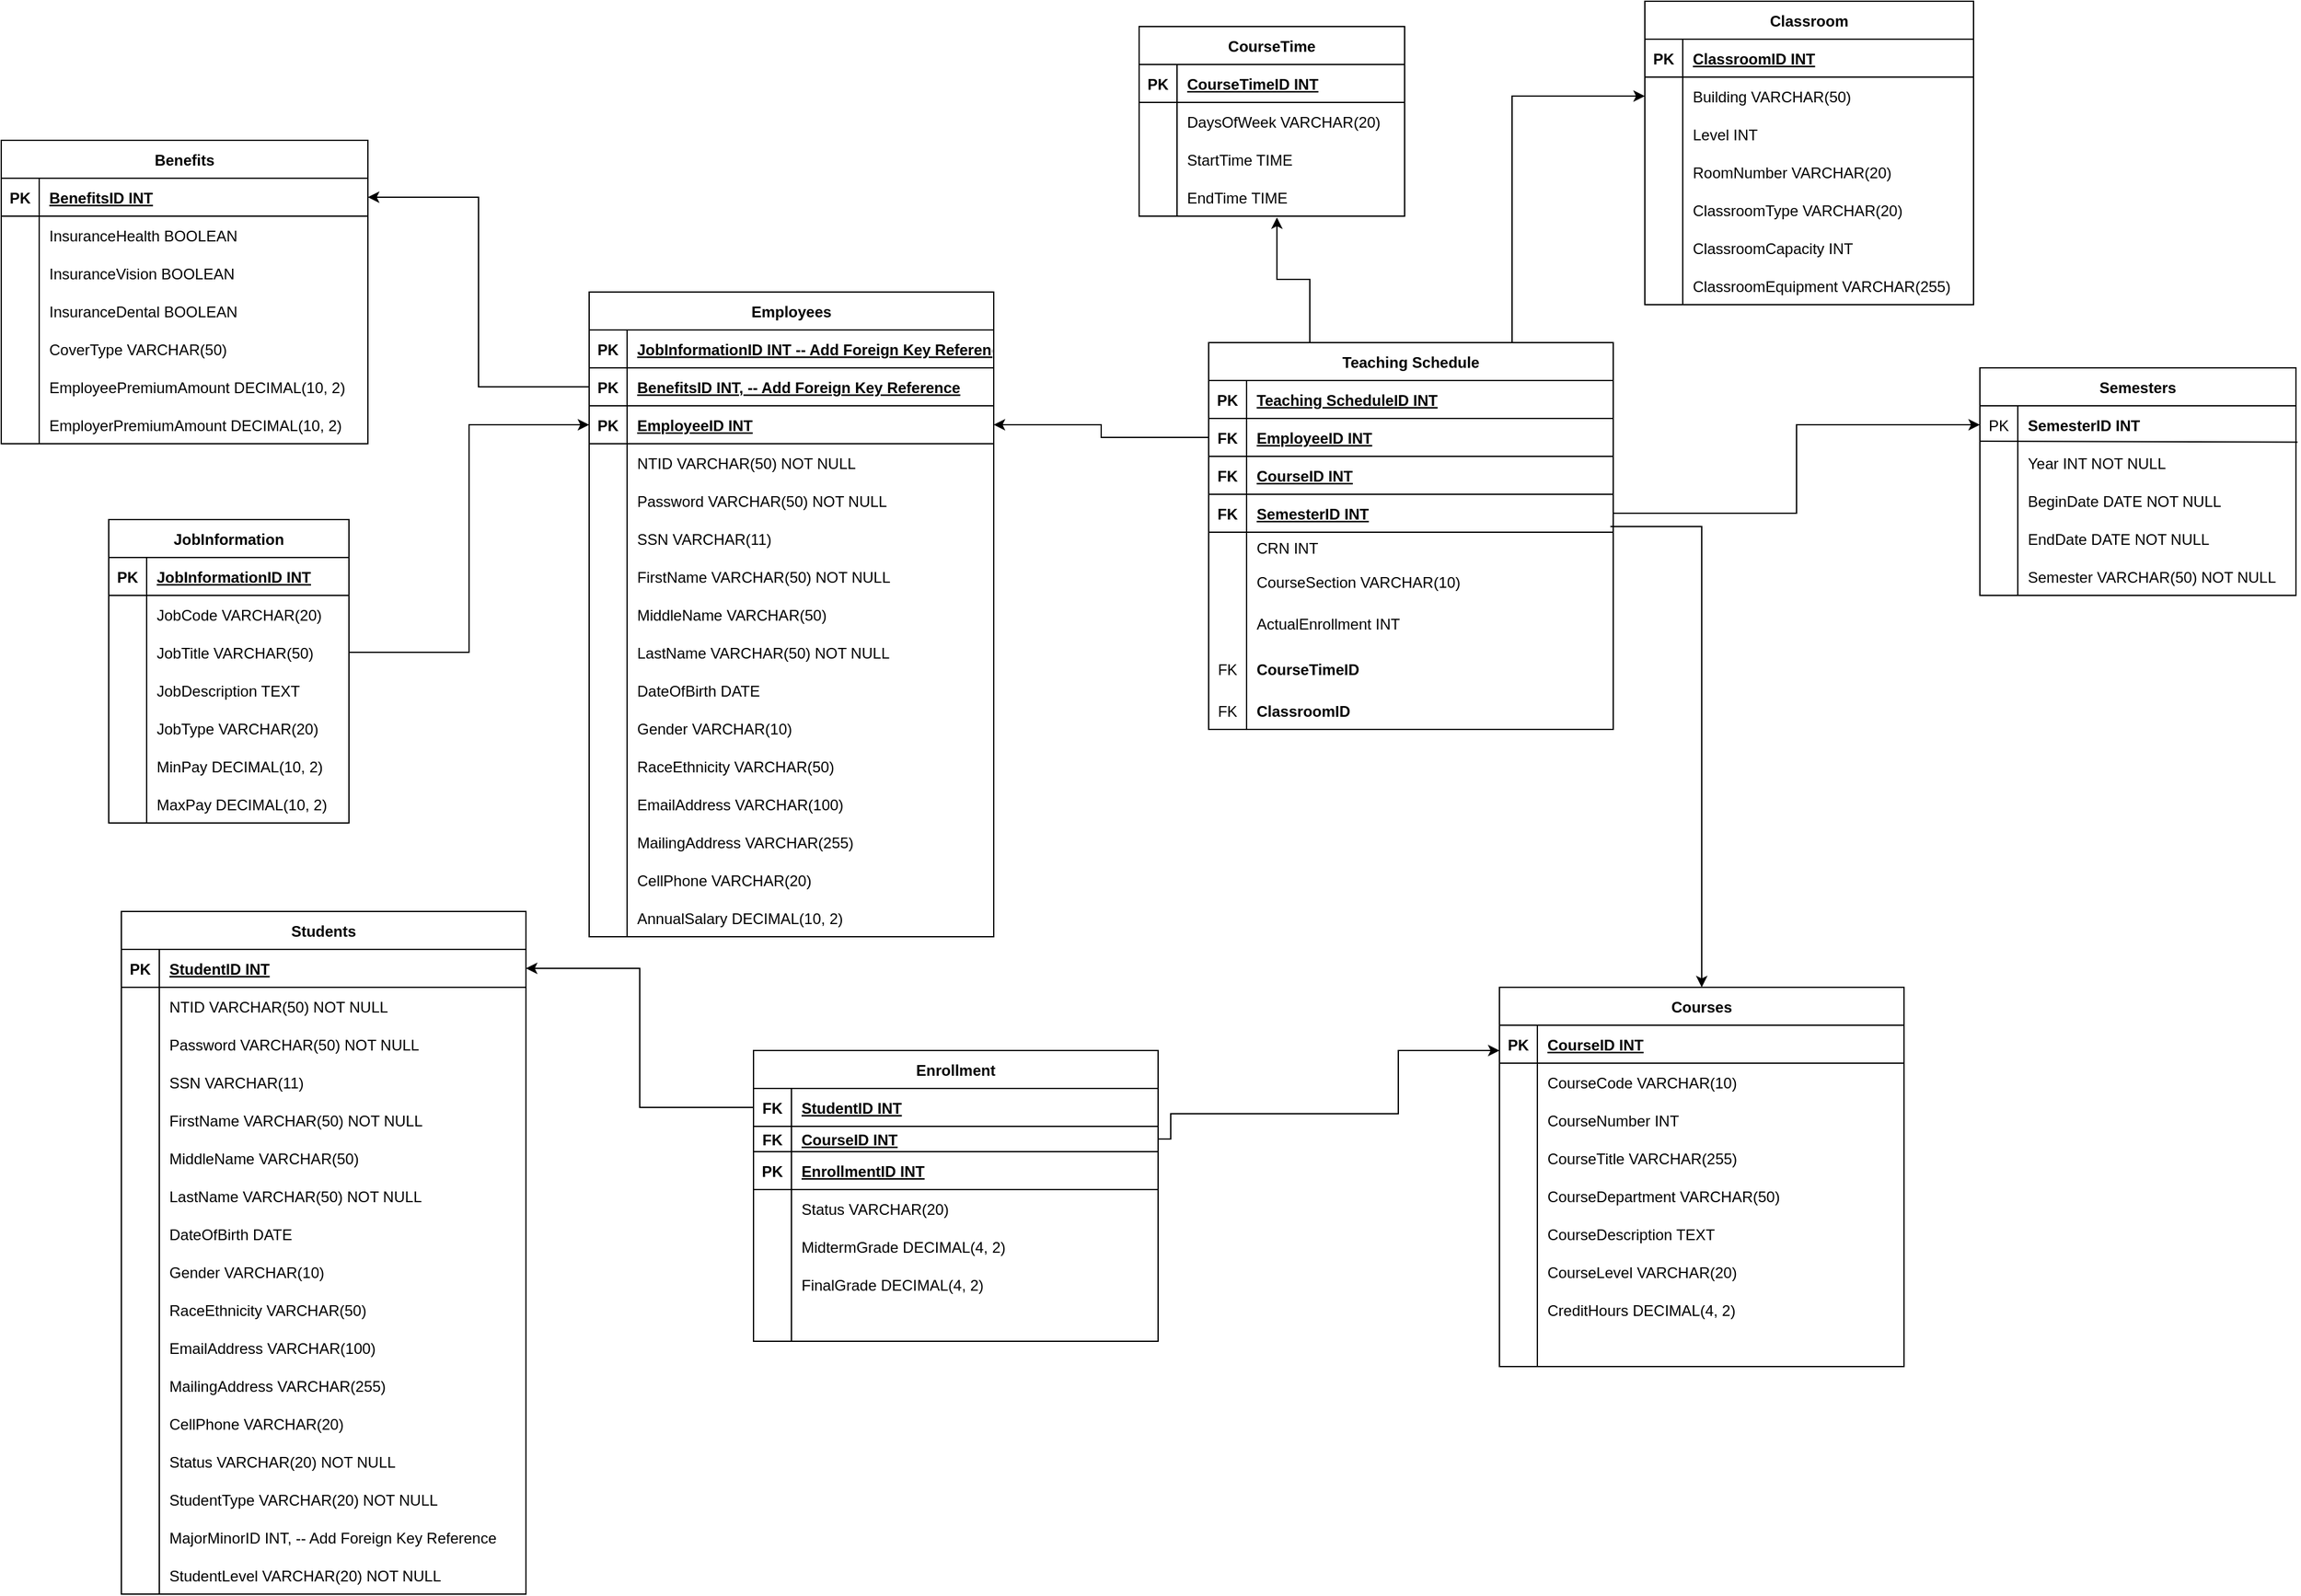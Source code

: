<mxfile version="22.0.4" type="device">
  <diagram name="Page-1" id="hPTw-9r5x5j37r8eNzhm">
    <mxGraphModel dx="3003" dy="711" grid="1" gridSize="10" guides="1" tooltips="1" connect="1" arrows="1" fold="1" page="1" pageScale="1" pageWidth="850" pageHeight="1100" math="0" shadow="0">
      <root>
        <mxCell id="0" />
        <mxCell id="1" parent="0" />
        <mxCell id="d0HJCCVKSRfE3qx25fri-523" value="Students" style="shape=table;startSize=30;container=1;collapsible=1;childLayout=tableLayout;fixedRows=1;rowLines=0;fontStyle=1;align=center;resizeLast=1;" vertex="1" parent="1">
          <mxGeometry x="-815" y="850" width="320" height="540" as="geometry" />
        </mxCell>
        <mxCell id="d0HJCCVKSRfE3qx25fri-524" value="" style="shape=tableRow;horizontal=0;startSize=0;swimlaneHead=0;swimlaneBody=0;fillColor=none;collapsible=0;dropTarget=0;points=[[0,0.5],[1,0.5]];portConstraint=eastwest;strokeColor=inherit;top=0;left=0;right=0;bottom=1;" vertex="1" parent="d0HJCCVKSRfE3qx25fri-523">
          <mxGeometry y="30" width="320" height="30" as="geometry" />
        </mxCell>
        <mxCell id="d0HJCCVKSRfE3qx25fri-525" value="PK" style="shape=partialRectangle;overflow=hidden;connectable=0;fillColor=none;strokeColor=inherit;top=0;left=0;bottom=0;right=0;fontStyle=1;" vertex="1" parent="d0HJCCVKSRfE3qx25fri-524">
          <mxGeometry width="30" height="30" as="geometry">
            <mxRectangle width="30" height="30" as="alternateBounds" />
          </mxGeometry>
        </mxCell>
        <mxCell id="d0HJCCVKSRfE3qx25fri-526" value="StudentID INT " style="shape=partialRectangle;overflow=hidden;connectable=0;fillColor=none;align=left;strokeColor=inherit;top=0;left=0;bottom=0;right=0;spacingLeft=6;fontStyle=5;" vertex="1" parent="d0HJCCVKSRfE3qx25fri-524">
          <mxGeometry x="30" width="290" height="30" as="geometry">
            <mxRectangle width="290" height="30" as="alternateBounds" />
          </mxGeometry>
        </mxCell>
        <mxCell id="d0HJCCVKSRfE3qx25fri-527" value="" style="shape=tableRow;horizontal=0;startSize=0;swimlaneHead=0;swimlaneBody=0;fillColor=none;collapsible=0;dropTarget=0;points=[[0,0.5],[1,0.5]];portConstraint=eastwest;strokeColor=inherit;top=0;left=0;right=0;bottom=0;" vertex="1" parent="d0HJCCVKSRfE3qx25fri-523">
          <mxGeometry y="60" width="320" height="30" as="geometry" />
        </mxCell>
        <mxCell id="d0HJCCVKSRfE3qx25fri-528" value="" style="shape=partialRectangle;overflow=hidden;connectable=0;fillColor=none;strokeColor=inherit;top=0;left=0;bottom=0;right=0;" vertex="1" parent="d0HJCCVKSRfE3qx25fri-527">
          <mxGeometry width="30" height="30" as="geometry">
            <mxRectangle width="30" height="30" as="alternateBounds" />
          </mxGeometry>
        </mxCell>
        <mxCell id="d0HJCCVKSRfE3qx25fri-529" value="NTID VARCHAR(50) NOT NULL" style="shape=partialRectangle;overflow=hidden;connectable=0;fillColor=none;align=left;strokeColor=inherit;top=0;left=0;bottom=0;right=0;spacingLeft=6;" vertex="1" parent="d0HJCCVKSRfE3qx25fri-527">
          <mxGeometry x="30" width="290" height="30" as="geometry">
            <mxRectangle width="290" height="30" as="alternateBounds" />
          </mxGeometry>
        </mxCell>
        <mxCell id="d0HJCCVKSRfE3qx25fri-530" value="" style="shape=tableRow;horizontal=0;startSize=0;swimlaneHead=0;swimlaneBody=0;fillColor=none;collapsible=0;dropTarget=0;points=[[0,0.5],[1,0.5]];portConstraint=eastwest;strokeColor=inherit;top=0;left=0;right=0;bottom=0;" vertex="1" parent="d0HJCCVKSRfE3qx25fri-523">
          <mxGeometry y="90" width="320" height="30" as="geometry" />
        </mxCell>
        <mxCell id="d0HJCCVKSRfE3qx25fri-531" value="" style="shape=partialRectangle;overflow=hidden;connectable=0;fillColor=none;strokeColor=inherit;top=0;left=0;bottom=0;right=0;" vertex="1" parent="d0HJCCVKSRfE3qx25fri-530">
          <mxGeometry width="30" height="30" as="geometry">
            <mxRectangle width="30" height="30" as="alternateBounds" />
          </mxGeometry>
        </mxCell>
        <mxCell id="d0HJCCVKSRfE3qx25fri-532" value="Password VARCHAR(50) NOT NULL" style="shape=partialRectangle;overflow=hidden;connectable=0;fillColor=none;align=left;strokeColor=inherit;top=0;left=0;bottom=0;right=0;spacingLeft=6;" vertex="1" parent="d0HJCCVKSRfE3qx25fri-530">
          <mxGeometry x="30" width="290" height="30" as="geometry">
            <mxRectangle width="290" height="30" as="alternateBounds" />
          </mxGeometry>
        </mxCell>
        <mxCell id="d0HJCCVKSRfE3qx25fri-533" value="" style="shape=tableRow;horizontal=0;startSize=0;swimlaneHead=0;swimlaneBody=0;fillColor=none;collapsible=0;dropTarget=0;points=[[0,0.5],[1,0.5]];portConstraint=eastwest;strokeColor=inherit;top=0;left=0;right=0;bottom=0;" vertex="1" parent="d0HJCCVKSRfE3qx25fri-523">
          <mxGeometry y="120" width="320" height="30" as="geometry" />
        </mxCell>
        <mxCell id="d0HJCCVKSRfE3qx25fri-534" value="" style="shape=partialRectangle;overflow=hidden;connectable=0;fillColor=none;strokeColor=inherit;top=0;left=0;bottom=0;right=0;" vertex="1" parent="d0HJCCVKSRfE3qx25fri-533">
          <mxGeometry width="30" height="30" as="geometry">
            <mxRectangle width="30" height="30" as="alternateBounds" />
          </mxGeometry>
        </mxCell>
        <mxCell id="d0HJCCVKSRfE3qx25fri-535" value="SSN VARCHAR(11)" style="shape=partialRectangle;overflow=hidden;connectable=0;fillColor=none;align=left;strokeColor=inherit;top=0;left=0;bottom=0;right=0;spacingLeft=6;" vertex="1" parent="d0HJCCVKSRfE3qx25fri-533">
          <mxGeometry x="30" width="290" height="30" as="geometry">
            <mxRectangle width="290" height="30" as="alternateBounds" />
          </mxGeometry>
        </mxCell>
        <mxCell id="d0HJCCVKSRfE3qx25fri-536" value="" style="shape=tableRow;horizontal=0;startSize=0;swimlaneHead=0;swimlaneBody=0;fillColor=none;collapsible=0;dropTarget=0;points=[[0,0.5],[1,0.5]];portConstraint=eastwest;strokeColor=inherit;top=0;left=0;right=0;bottom=0;" vertex="1" parent="d0HJCCVKSRfE3qx25fri-523">
          <mxGeometry y="150" width="320" height="30" as="geometry" />
        </mxCell>
        <mxCell id="d0HJCCVKSRfE3qx25fri-537" value="" style="shape=partialRectangle;overflow=hidden;connectable=0;fillColor=none;strokeColor=inherit;top=0;left=0;bottom=0;right=0;" vertex="1" parent="d0HJCCVKSRfE3qx25fri-536">
          <mxGeometry width="30" height="30" as="geometry">
            <mxRectangle width="30" height="30" as="alternateBounds" />
          </mxGeometry>
        </mxCell>
        <mxCell id="d0HJCCVKSRfE3qx25fri-538" value="FirstName VARCHAR(50) NOT NULL" style="shape=partialRectangle;overflow=hidden;connectable=0;fillColor=none;align=left;strokeColor=inherit;top=0;left=0;bottom=0;right=0;spacingLeft=6;" vertex="1" parent="d0HJCCVKSRfE3qx25fri-536">
          <mxGeometry x="30" width="290" height="30" as="geometry">
            <mxRectangle width="290" height="30" as="alternateBounds" />
          </mxGeometry>
        </mxCell>
        <mxCell id="d0HJCCVKSRfE3qx25fri-539" value="" style="shape=tableRow;horizontal=0;startSize=0;swimlaneHead=0;swimlaneBody=0;fillColor=none;collapsible=0;dropTarget=0;points=[[0,0.5],[1,0.5]];portConstraint=eastwest;strokeColor=inherit;top=0;left=0;right=0;bottom=0;" vertex="1" parent="d0HJCCVKSRfE3qx25fri-523">
          <mxGeometry y="180" width="320" height="30" as="geometry" />
        </mxCell>
        <mxCell id="d0HJCCVKSRfE3qx25fri-540" value="" style="shape=partialRectangle;overflow=hidden;connectable=0;fillColor=none;strokeColor=inherit;top=0;left=0;bottom=0;right=0;" vertex="1" parent="d0HJCCVKSRfE3qx25fri-539">
          <mxGeometry width="30" height="30" as="geometry">
            <mxRectangle width="30" height="30" as="alternateBounds" />
          </mxGeometry>
        </mxCell>
        <mxCell id="d0HJCCVKSRfE3qx25fri-541" value="MiddleName VARCHAR(50)" style="shape=partialRectangle;overflow=hidden;connectable=0;fillColor=none;align=left;strokeColor=inherit;top=0;left=0;bottom=0;right=0;spacingLeft=6;" vertex="1" parent="d0HJCCVKSRfE3qx25fri-539">
          <mxGeometry x="30" width="290" height="30" as="geometry">
            <mxRectangle width="290" height="30" as="alternateBounds" />
          </mxGeometry>
        </mxCell>
        <mxCell id="d0HJCCVKSRfE3qx25fri-542" value="" style="shape=tableRow;horizontal=0;startSize=0;swimlaneHead=0;swimlaneBody=0;fillColor=none;collapsible=0;dropTarget=0;points=[[0,0.5],[1,0.5]];portConstraint=eastwest;strokeColor=inherit;top=0;left=0;right=0;bottom=0;" vertex="1" parent="d0HJCCVKSRfE3qx25fri-523">
          <mxGeometry y="210" width="320" height="30" as="geometry" />
        </mxCell>
        <mxCell id="d0HJCCVKSRfE3qx25fri-543" value="" style="shape=partialRectangle;overflow=hidden;connectable=0;fillColor=none;strokeColor=inherit;top=0;left=0;bottom=0;right=0;" vertex="1" parent="d0HJCCVKSRfE3qx25fri-542">
          <mxGeometry width="30" height="30" as="geometry">
            <mxRectangle width="30" height="30" as="alternateBounds" />
          </mxGeometry>
        </mxCell>
        <mxCell id="d0HJCCVKSRfE3qx25fri-544" value="LastName VARCHAR(50) NOT NULL" style="shape=partialRectangle;overflow=hidden;connectable=0;fillColor=none;align=left;strokeColor=inherit;top=0;left=0;bottom=0;right=0;spacingLeft=6;" vertex="1" parent="d0HJCCVKSRfE3qx25fri-542">
          <mxGeometry x="30" width="290" height="30" as="geometry">
            <mxRectangle width="290" height="30" as="alternateBounds" />
          </mxGeometry>
        </mxCell>
        <mxCell id="d0HJCCVKSRfE3qx25fri-545" value="" style="shape=tableRow;horizontal=0;startSize=0;swimlaneHead=0;swimlaneBody=0;fillColor=none;collapsible=0;dropTarget=0;points=[[0,0.5],[1,0.5]];portConstraint=eastwest;strokeColor=inherit;top=0;left=0;right=0;bottom=0;" vertex="1" parent="d0HJCCVKSRfE3qx25fri-523">
          <mxGeometry y="240" width="320" height="30" as="geometry" />
        </mxCell>
        <mxCell id="d0HJCCVKSRfE3qx25fri-546" value="" style="shape=partialRectangle;overflow=hidden;connectable=0;fillColor=none;strokeColor=inherit;top=0;left=0;bottom=0;right=0;" vertex="1" parent="d0HJCCVKSRfE3qx25fri-545">
          <mxGeometry width="30" height="30" as="geometry">
            <mxRectangle width="30" height="30" as="alternateBounds" />
          </mxGeometry>
        </mxCell>
        <mxCell id="d0HJCCVKSRfE3qx25fri-547" value="DateOfBirth DATE" style="shape=partialRectangle;overflow=hidden;connectable=0;fillColor=none;align=left;strokeColor=inherit;top=0;left=0;bottom=0;right=0;spacingLeft=6;" vertex="1" parent="d0HJCCVKSRfE3qx25fri-545">
          <mxGeometry x="30" width="290" height="30" as="geometry">
            <mxRectangle width="290" height="30" as="alternateBounds" />
          </mxGeometry>
        </mxCell>
        <mxCell id="d0HJCCVKSRfE3qx25fri-548" value="" style="shape=tableRow;horizontal=0;startSize=0;swimlaneHead=0;swimlaneBody=0;fillColor=none;collapsible=0;dropTarget=0;points=[[0,0.5],[1,0.5]];portConstraint=eastwest;strokeColor=inherit;top=0;left=0;right=0;bottom=0;" vertex="1" parent="d0HJCCVKSRfE3qx25fri-523">
          <mxGeometry y="270" width="320" height="30" as="geometry" />
        </mxCell>
        <mxCell id="d0HJCCVKSRfE3qx25fri-549" value="" style="shape=partialRectangle;overflow=hidden;connectable=0;fillColor=none;strokeColor=inherit;top=0;left=0;bottom=0;right=0;" vertex="1" parent="d0HJCCVKSRfE3qx25fri-548">
          <mxGeometry width="30" height="30" as="geometry">
            <mxRectangle width="30" height="30" as="alternateBounds" />
          </mxGeometry>
        </mxCell>
        <mxCell id="d0HJCCVKSRfE3qx25fri-550" value="Gender VARCHAR(10)" style="shape=partialRectangle;overflow=hidden;connectable=0;fillColor=none;align=left;strokeColor=inherit;top=0;left=0;bottom=0;right=0;spacingLeft=6;" vertex="1" parent="d0HJCCVKSRfE3qx25fri-548">
          <mxGeometry x="30" width="290" height="30" as="geometry">
            <mxRectangle width="290" height="30" as="alternateBounds" />
          </mxGeometry>
        </mxCell>
        <mxCell id="d0HJCCVKSRfE3qx25fri-551" value="" style="shape=tableRow;horizontal=0;startSize=0;swimlaneHead=0;swimlaneBody=0;fillColor=none;collapsible=0;dropTarget=0;points=[[0,0.5],[1,0.5]];portConstraint=eastwest;strokeColor=inherit;top=0;left=0;right=0;bottom=0;" vertex="1" parent="d0HJCCVKSRfE3qx25fri-523">
          <mxGeometry y="300" width="320" height="30" as="geometry" />
        </mxCell>
        <mxCell id="d0HJCCVKSRfE3qx25fri-552" value="" style="shape=partialRectangle;overflow=hidden;connectable=0;fillColor=none;strokeColor=inherit;top=0;left=0;bottom=0;right=0;" vertex="1" parent="d0HJCCVKSRfE3qx25fri-551">
          <mxGeometry width="30" height="30" as="geometry">
            <mxRectangle width="30" height="30" as="alternateBounds" />
          </mxGeometry>
        </mxCell>
        <mxCell id="d0HJCCVKSRfE3qx25fri-553" value="RaceEthnicity VARCHAR(50)" style="shape=partialRectangle;overflow=hidden;connectable=0;fillColor=none;align=left;strokeColor=inherit;top=0;left=0;bottom=0;right=0;spacingLeft=6;" vertex="1" parent="d0HJCCVKSRfE3qx25fri-551">
          <mxGeometry x="30" width="290" height="30" as="geometry">
            <mxRectangle width="290" height="30" as="alternateBounds" />
          </mxGeometry>
        </mxCell>
        <mxCell id="d0HJCCVKSRfE3qx25fri-554" value="" style="shape=tableRow;horizontal=0;startSize=0;swimlaneHead=0;swimlaneBody=0;fillColor=none;collapsible=0;dropTarget=0;points=[[0,0.5],[1,0.5]];portConstraint=eastwest;strokeColor=inherit;top=0;left=0;right=0;bottom=0;" vertex="1" parent="d0HJCCVKSRfE3qx25fri-523">
          <mxGeometry y="330" width="320" height="30" as="geometry" />
        </mxCell>
        <mxCell id="d0HJCCVKSRfE3qx25fri-555" value="" style="shape=partialRectangle;overflow=hidden;connectable=0;fillColor=none;strokeColor=inherit;top=0;left=0;bottom=0;right=0;" vertex="1" parent="d0HJCCVKSRfE3qx25fri-554">
          <mxGeometry width="30" height="30" as="geometry">
            <mxRectangle width="30" height="30" as="alternateBounds" />
          </mxGeometry>
        </mxCell>
        <mxCell id="d0HJCCVKSRfE3qx25fri-556" value="EmailAddress VARCHAR(100)" style="shape=partialRectangle;overflow=hidden;connectable=0;fillColor=none;align=left;strokeColor=inherit;top=0;left=0;bottom=0;right=0;spacingLeft=6;" vertex="1" parent="d0HJCCVKSRfE3qx25fri-554">
          <mxGeometry x="30" width="290" height="30" as="geometry">
            <mxRectangle width="290" height="30" as="alternateBounds" />
          </mxGeometry>
        </mxCell>
        <mxCell id="d0HJCCVKSRfE3qx25fri-557" value="" style="shape=tableRow;horizontal=0;startSize=0;swimlaneHead=0;swimlaneBody=0;fillColor=none;collapsible=0;dropTarget=0;points=[[0,0.5],[1,0.5]];portConstraint=eastwest;strokeColor=inherit;top=0;left=0;right=0;bottom=0;" vertex="1" parent="d0HJCCVKSRfE3qx25fri-523">
          <mxGeometry y="360" width="320" height="30" as="geometry" />
        </mxCell>
        <mxCell id="d0HJCCVKSRfE3qx25fri-558" value="" style="shape=partialRectangle;overflow=hidden;connectable=0;fillColor=none;strokeColor=inherit;top=0;left=0;bottom=0;right=0;" vertex="1" parent="d0HJCCVKSRfE3qx25fri-557">
          <mxGeometry width="30" height="30" as="geometry">
            <mxRectangle width="30" height="30" as="alternateBounds" />
          </mxGeometry>
        </mxCell>
        <mxCell id="d0HJCCVKSRfE3qx25fri-559" value="MailingAddress VARCHAR(255)" style="shape=partialRectangle;overflow=hidden;connectable=0;fillColor=none;align=left;strokeColor=inherit;top=0;left=0;bottom=0;right=0;spacingLeft=6;" vertex="1" parent="d0HJCCVKSRfE3qx25fri-557">
          <mxGeometry x="30" width="290" height="30" as="geometry">
            <mxRectangle width="290" height="30" as="alternateBounds" />
          </mxGeometry>
        </mxCell>
        <mxCell id="d0HJCCVKSRfE3qx25fri-560" value="" style="shape=tableRow;horizontal=0;startSize=0;swimlaneHead=0;swimlaneBody=0;fillColor=none;collapsible=0;dropTarget=0;points=[[0,0.5],[1,0.5]];portConstraint=eastwest;strokeColor=inherit;top=0;left=0;right=0;bottom=0;" vertex="1" parent="d0HJCCVKSRfE3qx25fri-523">
          <mxGeometry y="390" width="320" height="30" as="geometry" />
        </mxCell>
        <mxCell id="d0HJCCVKSRfE3qx25fri-561" value="" style="shape=partialRectangle;overflow=hidden;connectable=0;fillColor=none;strokeColor=inherit;top=0;left=0;bottom=0;right=0;" vertex="1" parent="d0HJCCVKSRfE3qx25fri-560">
          <mxGeometry width="30" height="30" as="geometry">
            <mxRectangle width="30" height="30" as="alternateBounds" />
          </mxGeometry>
        </mxCell>
        <mxCell id="d0HJCCVKSRfE3qx25fri-562" value="CellPhone VARCHAR(20)" style="shape=partialRectangle;overflow=hidden;connectable=0;fillColor=none;align=left;strokeColor=inherit;top=0;left=0;bottom=0;right=0;spacingLeft=6;" vertex="1" parent="d0HJCCVKSRfE3qx25fri-560">
          <mxGeometry x="30" width="290" height="30" as="geometry">
            <mxRectangle width="290" height="30" as="alternateBounds" />
          </mxGeometry>
        </mxCell>
        <mxCell id="d0HJCCVKSRfE3qx25fri-563" value="" style="shape=tableRow;horizontal=0;startSize=0;swimlaneHead=0;swimlaneBody=0;fillColor=none;collapsible=0;dropTarget=0;points=[[0,0.5],[1,0.5]];portConstraint=eastwest;strokeColor=inherit;top=0;left=0;right=0;bottom=0;" vertex="1" parent="d0HJCCVKSRfE3qx25fri-523">
          <mxGeometry y="420" width="320" height="30" as="geometry" />
        </mxCell>
        <mxCell id="d0HJCCVKSRfE3qx25fri-564" value="" style="shape=partialRectangle;overflow=hidden;connectable=0;fillColor=none;strokeColor=inherit;top=0;left=0;bottom=0;right=0;" vertex="1" parent="d0HJCCVKSRfE3qx25fri-563">
          <mxGeometry width="30" height="30" as="geometry">
            <mxRectangle width="30" height="30" as="alternateBounds" />
          </mxGeometry>
        </mxCell>
        <mxCell id="d0HJCCVKSRfE3qx25fri-565" value="Status VARCHAR(20) NOT NULL" style="shape=partialRectangle;overflow=hidden;connectable=0;fillColor=none;align=left;strokeColor=inherit;top=0;left=0;bottom=0;right=0;spacingLeft=6;" vertex="1" parent="d0HJCCVKSRfE3qx25fri-563">
          <mxGeometry x="30" width="290" height="30" as="geometry">
            <mxRectangle width="290" height="30" as="alternateBounds" />
          </mxGeometry>
        </mxCell>
        <mxCell id="d0HJCCVKSRfE3qx25fri-566" value="" style="shape=tableRow;horizontal=0;startSize=0;swimlaneHead=0;swimlaneBody=0;fillColor=none;collapsible=0;dropTarget=0;points=[[0,0.5],[1,0.5]];portConstraint=eastwest;strokeColor=inherit;top=0;left=0;right=0;bottom=0;" vertex="1" parent="d0HJCCVKSRfE3qx25fri-523">
          <mxGeometry y="450" width="320" height="30" as="geometry" />
        </mxCell>
        <mxCell id="d0HJCCVKSRfE3qx25fri-567" value="" style="shape=partialRectangle;overflow=hidden;connectable=0;fillColor=none;strokeColor=inherit;top=0;left=0;bottom=0;right=0;" vertex="1" parent="d0HJCCVKSRfE3qx25fri-566">
          <mxGeometry width="30" height="30" as="geometry">
            <mxRectangle width="30" height="30" as="alternateBounds" />
          </mxGeometry>
        </mxCell>
        <mxCell id="d0HJCCVKSRfE3qx25fri-568" value="StudentType VARCHAR(20) NOT NULL" style="shape=partialRectangle;overflow=hidden;connectable=0;fillColor=none;align=left;strokeColor=inherit;top=0;left=0;bottom=0;right=0;spacingLeft=6;" vertex="1" parent="d0HJCCVKSRfE3qx25fri-566">
          <mxGeometry x="30" width="290" height="30" as="geometry">
            <mxRectangle width="290" height="30" as="alternateBounds" />
          </mxGeometry>
        </mxCell>
        <mxCell id="d0HJCCVKSRfE3qx25fri-569" value="" style="shape=tableRow;horizontal=0;startSize=0;swimlaneHead=0;swimlaneBody=0;fillColor=none;collapsible=0;dropTarget=0;points=[[0,0.5],[1,0.5]];portConstraint=eastwest;strokeColor=inherit;top=0;left=0;right=0;bottom=0;" vertex="1" parent="d0HJCCVKSRfE3qx25fri-523">
          <mxGeometry y="480" width="320" height="30" as="geometry" />
        </mxCell>
        <mxCell id="d0HJCCVKSRfE3qx25fri-570" value="" style="shape=partialRectangle;overflow=hidden;connectable=0;fillColor=none;strokeColor=inherit;top=0;left=0;bottom=0;right=0;" vertex="1" parent="d0HJCCVKSRfE3qx25fri-569">
          <mxGeometry width="30" height="30" as="geometry">
            <mxRectangle width="30" height="30" as="alternateBounds" />
          </mxGeometry>
        </mxCell>
        <mxCell id="d0HJCCVKSRfE3qx25fri-571" value="MajorMinorID INT, -- Add Foreign Key Reference" style="shape=partialRectangle;overflow=hidden;connectable=0;fillColor=none;align=left;strokeColor=inherit;top=0;left=0;bottom=0;right=0;spacingLeft=6;" vertex="1" parent="d0HJCCVKSRfE3qx25fri-569">
          <mxGeometry x="30" width="290" height="30" as="geometry">
            <mxRectangle width="290" height="30" as="alternateBounds" />
          </mxGeometry>
        </mxCell>
        <mxCell id="d0HJCCVKSRfE3qx25fri-572" value="" style="shape=tableRow;horizontal=0;startSize=0;swimlaneHead=0;swimlaneBody=0;fillColor=none;collapsible=0;dropTarget=0;points=[[0,0.5],[1,0.5]];portConstraint=eastwest;strokeColor=inherit;top=0;left=0;right=0;bottom=0;" vertex="1" parent="d0HJCCVKSRfE3qx25fri-523">
          <mxGeometry y="510" width="320" height="30" as="geometry" />
        </mxCell>
        <mxCell id="d0HJCCVKSRfE3qx25fri-573" value="" style="shape=partialRectangle;overflow=hidden;connectable=0;fillColor=none;strokeColor=inherit;top=0;left=0;bottom=0;right=0;" vertex="1" parent="d0HJCCVKSRfE3qx25fri-572">
          <mxGeometry width="30" height="30" as="geometry">
            <mxRectangle width="30" height="30" as="alternateBounds" />
          </mxGeometry>
        </mxCell>
        <mxCell id="d0HJCCVKSRfE3qx25fri-574" value="StudentLevel VARCHAR(20) NOT NULL" style="shape=partialRectangle;overflow=hidden;connectable=0;fillColor=none;align=left;strokeColor=inherit;top=0;left=0;bottom=0;right=0;spacingLeft=6;" vertex="1" parent="d0HJCCVKSRfE3qx25fri-572">
          <mxGeometry x="30" width="290" height="30" as="geometry">
            <mxRectangle width="290" height="30" as="alternateBounds" />
          </mxGeometry>
        </mxCell>
        <mxCell id="d0HJCCVKSRfE3qx25fri-575" value="Employees" style="shape=table;startSize=30;container=1;collapsible=1;childLayout=tableLayout;fixedRows=1;rowLines=0;fontStyle=1;align=center;resizeLast=1;" vertex="1" parent="1">
          <mxGeometry x="-445" y="360" width="320" height="510" as="geometry" />
        </mxCell>
        <mxCell id="d0HJCCVKSRfE3qx25fri-576" value="" style="shape=tableRow;horizontal=0;startSize=0;swimlaneHead=0;swimlaneBody=0;fillColor=none;collapsible=0;dropTarget=0;points=[[0,0.5],[1,0.5]];portConstraint=eastwest;strokeColor=inherit;top=0;left=0;right=0;bottom=1;" vertex="1" parent="d0HJCCVKSRfE3qx25fri-575">
          <mxGeometry y="30" width="320" height="30" as="geometry" />
        </mxCell>
        <mxCell id="d0HJCCVKSRfE3qx25fri-577" value="PK" style="shape=partialRectangle;overflow=hidden;connectable=0;fillColor=none;strokeColor=inherit;top=0;left=0;bottom=0;right=0;fontStyle=1;" vertex="1" parent="d0HJCCVKSRfE3qx25fri-576">
          <mxGeometry width="30" height="30" as="geometry">
            <mxRectangle width="30" height="30" as="alternateBounds" />
          </mxGeometry>
        </mxCell>
        <mxCell id="d0HJCCVKSRfE3qx25fri-578" value="JobInformationID INT -- Add Foreign Key Reference" style="shape=partialRectangle;overflow=hidden;connectable=0;fillColor=none;align=left;strokeColor=inherit;top=0;left=0;bottom=0;right=0;spacingLeft=6;fontStyle=5;" vertex="1" parent="d0HJCCVKSRfE3qx25fri-576">
          <mxGeometry x="30" width="290" height="30" as="geometry">
            <mxRectangle width="290" height="30" as="alternateBounds" />
          </mxGeometry>
        </mxCell>
        <mxCell id="d0HJCCVKSRfE3qx25fri-579" value="" style="shape=tableRow;horizontal=0;startSize=0;swimlaneHead=0;swimlaneBody=0;fillColor=none;collapsible=0;dropTarget=0;points=[[0,0.5],[1,0.5]];portConstraint=eastwest;strokeColor=inherit;top=0;left=0;right=0;bottom=1;" vertex="1" parent="d0HJCCVKSRfE3qx25fri-575">
          <mxGeometry y="60" width="320" height="30" as="geometry" />
        </mxCell>
        <mxCell id="d0HJCCVKSRfE3qx25fri-580" value="PK" style="shape=partialRectangle;overflow=hidden;connectable=0;fillColor=none;strokeColor=inherit;top=0;left=0;bottom=0;right=0;fontStyle=1;" vertex="1" parent="d0HJCCVKSRfE3qx25fri-579">
          <mxGeometry width="30" height="30" as="geometry">
            <mxRectangle width="30" height="30" as="alternateBounds" />
          </mxGeometry>
        </mxCell>
        <mxCell id="d0HJCCVKSRfE3qx25fri-581" value="BenefitsID INT, -- Add Foreign Key Reference" style="shape=partialRectangle;overflow=hidden;connectable=0;fillColor=none;align=left;strokeColor=inherit;top=0;left=0;bottom=0;right=0;spacingLeft=6;fontStyle=5;" vertex="1" parent="d0HJCCVKSRfE3qx25fri-579">
          <mxGeometry x="30" width="290" height="30" as="geometry">
            <mxRectangle width="290" height="30" as="alternateBounds" />
          </mxGeometry>
        </mxCell>
        <mxCell id="d0HJCCVKSRfE3qx25fri-582" value="" style="shape=tableRow;horizontal=0;startSize=0;swimlaneHead=0;swimlaneBody=0;fillColor=none;collapsible=0;dropTarget=0;points=[[0,0.5],[1,0.5]];portConstraint=eastwest;strokeColor=inherit;top=0;left=0;right=0;bottom=1;" vertex="1" parent="d0HJCCVKSRfE3qx25fri-575">
          <mxGeometry y="90" width="320" height="30" as="geometry" />
        </mxCell>
        <mxCell id="d0HJCCVKSRfE3qx25fri-583" value="PK" style="shape=partialRectangle;overflow=hidden;connectable=0;fillColor=none;strokeColor=inherit;top=0;left=0;bottom=0;right=0;fontStyle=1;" vertex="1" parent="d0HJCCVKSRfE3qx25fri-582">
          <mxGeometry width="30" height="30" as="geometry">
            <mxRectangle width="30" height="30" as="alternateBounds" />
          </mxGeometry>
        </mxCell>
        <mxCell id="d0HJCCVKSRfE3qx25fri-584" value="EmployeeID INT " style="shape=partialRectangle;overflow=hidden;connectable=0;fillColor=none;align=left;strokeColor=inherit;top=0;left=0;bottom=0;right=0;spacingLeft=6;fontStyle=5;" vertex="1" parent="d0HJCCVKSRfE3qx25fri-582">
          <mxGeometry x="30" width="290" height="30" as="geometry">
            <mxRectangle width="290" height="30" as="alternateBounds" />
          </mxGeometry>
        </mxCell>
        <mxCell id="d0HJCCVKSRfE3qx25fri-585" value="" style="shape=tableRow;horizontal=0;startSize=0;swimlaneHead=0;swimlaneBody=0;fillColor=none;collapsible=0;dropTarget=0;points=[[0,0.5],[1,0.5]];portConstraint=eastwest;strokeColor=inherit;top=0;left=0;right=0;bottom=0;" vertex="1" parent="d0HJCCVKSRfE3qx25fri-575">
          <mxGeometry y="120" width="320" height="30" as="geometry" />
        </mxCell>
        <mxCell id="d0HJCCVKSRfE3qx25fri-586" value="" style="shape=partialRectangle;overflow=hidden;connectable=0;fillColor=none;strokeColor=inherit;top=0;left=0;bottom=0;right=0;" vertex="1" parent="d0HJCCVKSRfE3qx25fri-585">
          <mxGeometry width="30" height="30" as="geometry">
            <mxRectangle width="30" height="30" as="alternateBounds" />
          </mxGeometry>
        </mxCell>
        <mxCell id="d0HJCCVKSRfE3qx25fri-587" value="NTID VARCHAR(50) NOT NULL" style="shape=partialRectangle;overflow=hidden;connectable=0;fillColor=none;align=left;strokeColor=inherit;top=0;left=0;bottom=0;right=0;spacingLeft=6;" vertex="1" parent="d0HJCCVKSRfE3qx25fri-585">
          <mxGeometry x="30" width="290" height="30" as="geometry">
            <mxRectangle width="290" height="30" as="alternateBounds" />
          </mxGeometry>
        </mxCell>
        <mxCell id="d0HJCCVKSRfE3qx25fri-588" value="" style="shape=tableRow;horizontal=0;startSize=0;swimlaneHead=0;swimlaneBody=0;fillColor=none;collapsible=0;dropTarget=0;points=[[0,0.5],[1,0.5]];portConstraint=eastwest;strokeColor=inherit;top=0;left=0;right=0;bottom=0;" vertex="1" parent="d0HJCCVKSRfE3qx25fri-575">
          <mxGeometry y="150" width="320" height="30" as="geometry" />
        </mxCell>
        <mxCell id="d0HJCCVKSRfE3qx25fri-589" value="" style="shape=partialRectangle;overflow=hidden;connectable=0;fillColor=none;strokeColor=inherit;top=0;left=0;bottom=0;right=0;" vertex="1" parent="d0HJCCVKSRfE3qx25fri-588">
          <mxGeometry width="30" height="30" as="geometry">
            <mxRectangle width="30" height="30" as="alternateBounds" />
          </mxGeometry>
        </mxCell>
        <mxCell id="d0HJCCVKSRfE3qx25fri-590" value="Password VARCHAR(50) NOT NULL" style="shape=partialRectangle;overflow=hidden;connectable=0;fillColor=none;align=left;strokeColor=inherit;top=0;left=0;bottom=0;right=0;spacingLeft=6;" vertex="1" parent="d0HJCCVKSRfE3qx25fri-588">
          <mxGeometry x="30" width="290" height="30" as="geometry">
            <mxRectangle width="290" height="30" as="alternateBounds" />
          </mxGeometry>
        </mxCell>
        <mxCell id="d0HJCCVKSRfE3qx25fri-591" value="" style="shape=tableRow;horizontal=0;startSize=0;swimlaneHead=0;swimlaneBody=0;fillColor=none;collapsible=0;dropTarget=0;points=[[0,0.5],[1,0.5]];portConstraint=eastwest;strokeColor=inherit;top=0;left=0;right=0;bottom=0;" vertex="1" parent="d0HJCCVKSRfE3qx25fri-575">
          <mxGeometry y="180" width="320" height="30" as="geometry" />
        </mxCell>
        <mxCell id="d0HJCCVKSRfE3qx25fri-592" value="" style="shape=partialRectangle;overflow=hidden;connectable=0;fillColor=none;strokeColor=inherit;top=0;left=0;bottom=0;right=0;" vertex="1" parent="d0HJCCVKSRfE3qx25fri-591">
          <mxGeometry width="30" height="30" as="geometry">
            <mxRectangle width="30" height="30" as="alternateBounds" />
          </mxGeometry>
        </mxCell>
        <mxCell id="d0HJCCVKSRfE3qx25fri-593" value="SSN VARCHAR(11)" style="shape=partialRectangle;overflow=hidden;connectable=0;fillColor=none;align=left;strokeColor=inherit;top=0;left=0;bottom=0;right=0;spacingLeft=6;" vertex="1" parent="d0HJCCVKSRfE3qx25fri-591">
          <mxGeometry x="30" width="290" height="30" as="geometry">
            <mxRectangle width="290" height="30" as="alternateBounds" />
          </mxGeometry>
        </mxCell>
        <mxCell id="d0HJCCVKSRfE3qx25fri-594" value="" style="shape=tableRow;horizontal=0;startSize=0;swimlaneHead=0;swimlaneBody=0;fillColor=none;collapsible=0;dropTarget=0;points=[[0,0.5],[1,0.5]];portConstraint=eastwest;strokeColor=inherit;top=0;left=0;right=0;bottom=0;" vertex="1" parent="d0HJCCVKSRfE3qx25fri-575">
          <mxGeometry y="210" width="320" height="30" as="geometry" />
        </mxCell>
        <mxCell id="d0HJCCVKSRfE3qx25fri-595" value="" style="shape=partialRectangle;overflow=hidden;connectable=0;fillColor=none;strokeColor=inherit;top=0;left=0;bottom=0;right=0;" vertex="1" parent="d0HJCCVKSRfE3qx25fri-594">
          <mxGeometry width="30" height="30" as="geometry">
            <mxRectangle width="30" height="30" as="alternateBounds" />
          </mxGeometry>
        </mxCell>
        <mxCell id="d0HJCCVKSRfE3qx25fri-596" value="FirstName VARCHAR(50) NOT NULL" style="shape=partialRectangle;overflow=hidden;connectable=0;fillColor=none;align=left;strokeColor=inherit;top=0;left=0;bottom=0;right=0;spacingLeft=6;" vertex="1" parent="d0HJCCVKSRfE3qx25fri-594">
          <mxGeometry x="30" width="290" height="30" as="geometry">
            <mxRectangle width="290" height="30" as="alternateBounds" />
          </mxGeometry>
        </mxCell>
        <mxCell id="d0HJCCVKSRfE3qx25fri-597" value="" style="shape=tableRow;horizontal=0;startSize=0;swimlaneHead=0;swimlaneBody=0;fillColor=none;collapsible=0;dropTarget=0;points=[[0,0.5],[1,0.5]];portConstraint=eastwest;strokeColor=inherit;top=0;left=0;right=0;bottom=0;" vertex="1" parent="d0HJCCVKSRfE3qx25fri-575">
          <mxGeometry y="240" width="320" height="30" as="geometry" />
        </mxCell>
        <mxCell id="d0HJCCVKSRfE3qx25fri-598" value="" style="shape=partialRectangle;overflow=hidden;connectable=0;fillColor=none;strokeColor=inherit;top=0;left=0;bottom=0;right=0;" vertex="1" parent="d0HJCCVKSRfE3qx25fri-597">
          <mxGeometry width="30" height="30" as="geometry">
            <mxRectangle width="30" height="30" as="alternateBounds" />
          </mxGeometry>
        </mxCell>
        <mxCell id="d0HJCCVKSRfE3qx25fri-599" value="MiddleName VARCHAR(50)" style="shape=partialRectangle;overflow=hidden;connectable=0;fillColor=none;align=left;strokeColor=inherit;top=0;left=0;bottom=0;right=0;spacingLeft=6;" vertex="1" parent="d0HJCCVKSRfE3qx25fri-597">
          <mxGeometry x="30" width="290" height="30" as="geometry">
            <mxRectangle width="290" height="30" as="alternateBounds" />
          </mxGeometry>
        </mxCell>
        <mxCell id="d0HJCCVKSRfE3qx25fri-600" value="" style="shape=tableRow;horizontal=0;startSize=0;swimlaneHead=0;swimlaneBody=0;fillColor=none;collapsible=0;dropTarget=0;points=[[0,0.5],[1,0.5]];portConstraint=eastwest;strokeColor=inherit;top=0;left=0;right=0;bottom=0;" vertex="1" parent="d0HJCCVKSRfE3qx25fri-575">
          <mxGeometry y="270" width="320" height="30" as="geometry" />
        </mxCell>
        <mxCell id="d0HJCCVKSRfE3qx25fri-601" value="" style="shape=partialRectangle;overflow=hidden;connectable=0;fillColor=none;strokeColor=inherit;top=0;left=0;bottom=0;right=0;" vertex="1" parent="d0HJCCVKSRfE3qx25fri-600">
          <mxGeometry width="30" height="30" as="geometry">
            <mxRectangle width="30" height="30" as="alternateBounds" />
          </mxGeometry>
        </mxCell>
        <mxCell id="d0HJCCVKSRfE3qx25fri-602" value="LastName VARCHAR(50) NOT NULL" style="shape=partialRectangle;overflow=hidden;connectable=0;fillColor=none;align=left;strokeColor=inherit;top=0;left=0;bottom=0;right=0;spacingLeft=6;" vertex="1" parent="d0HJCCVKSRfE3qx25fri-600">
          <mxGeometry x="30" width="290" height="30" as="geometry">
            <mxRectangle width="290" height="30" as="alternateBounds" />
          </mxGeometry>
        </mxCell>
        <mxCell id="d0HJCCVKSRfE3qx25fri-603" value="" style="shape=tableRow;horizontal=0;startSize=0;swimlaneHead=0;swimlaneBody=0;fillColor=none;collapsible=0;dropTarget=0;points=[[0,0.5],[1,0.5]];portConstraint=eastwest;strokeColor=inherit;top=0;left=0;right=0;bottom=0;" vertex="1" parent="d0HJCCVKSRfE3qx25fri-575">
          <mxGeometry y="300" width="320" height="30" as="geometry" />
        </mxCell>
        <mxCell id="d0HJCCVKSRfE3qx25fri-604" value="" style="shape=partialRectangle;overflow=hidden;connectable=0;fillColor=none;strokeColor=inherit;top=0;left=0;bottom=0;right=0;" vertex="1" parent="d0HJCCVKSRfE3qx25fri-603">
          <mxGeometry width="30" height="30" as="geometry">
            <mxRectangle width="30" height="30" as="alternateBounds" />
          </mxGeometry>
        </mxCell>
        <mxCell id="d0HJCCVKSRfE3qx25fri-605" value="DateOfBirth DATE" style="shape=partialRectangle;overflow=hidden;connectable=0;fillColor=none;align=left;strokeColor=inherit;top=0;left=0;bottom=0;right=0;spacingLeft=6;" vertex="1" parent="d0HJCCVKSRfE3qx25fri-603">
          <mxGeometry x="30" width="290" height="30" as="geometry">
            <mxRectangle width="290" height="30" as="alternateBounds" />
          </mxGeometry>
        </mxCell>
        <mxCell id="d0HJCCVKSRfE3qx25fri-606" value="" style="shape=tableRow;horizontal=0;startSize=0;swimlaneHead=0;swimlaneBody=0;fillColor=none;collapsible=0;dropTarget=0;points=[[0,0.5],[1,0.5]];portConstraint=eastwest;strokeColor=inherit;top=0;left=0;right=0;bottom=0;" vertex="1" parent="d0HJCCVKSRfE3qx25fri-575">
          <mxGeometry y="330" width="320" height="30" as="geometry" />
        </mxCell>
        <mxCell id="d0HJCCVKSRfE3qx25fri-607" value="" style="shape=partialRectangle;overflow=hidden;connectable=0;fillColor=none;strokeColor=inherit;top=0;left=0;bottom=0;right=0;" vertex="1" parent="d0HJCCVKSRfE3qx25fri-606">
          <mxGeometry width="30" height="30" as="geometry">
            <mxRectangle width="30" height="30" as="alternateBounds" />
          </mxGeometry>
        </mxCell>
        <mxCell id="d0HJCCVKSRfE3qx25fri-608" value="Gender VARCHAR(10)" style="shape=partialRectangle;overflow=hidden;connectable=0;fillColor=none;align=left;strokeColor=inherit;top=0;left=0;bottom=0;right=0;spacingLeft=6;" vertex="1" parent="d0HJCCVKSRfE3qx25fri-606">
          <mxGeometry x="30" width="290" height="30" as="geometry">
            <mxRectangle width="290" height="30" as="alternateBounds" />
          </mxGeometry>
        </mxCell>
        <mxCell id="d0HJCCVKSRfE3qx25fri-609" value="" style="shape=tableRow;horizontal=0;startSize=0;swimlaneHead=0;swimlaneBody=0;fillColor=none;collapsible=0;dropTarget=0;points=[[0,0.5],[1,0.5]];portConstraint=eastwest;strokeColor=inherit;top=0;left=0;right=0;bottom=0;" vertex="1" parent="d0HJCCVKSRfE3qx25fri-575">
          <mxGeometry y="360" width="320" height="30" as="geometry" />
        </mxCell>
        <mxCell id="d0HJCCVKSRfE3qx25fri-610" value="" style="shape=partialRectangle;overflow=hidden;connectable=0;fillColor=none;strokeColor=inherit;top=0;left=0;bottom=0;right=0;" vertex="1" parent="d0HJCCVKSRfE3qx25fri-609">
          <mxGeometry width="30" height="30" as="geometry">
            <mxRectangle width="30" height="30" as="alternateBounds" />
          </mxGeometry>
        </mxCell>
        <mxCell id="d0HJCCVKSRfE3qx25fri-611" value="RaceEthnicity VARCHAR(50)" style="shape=partialRectangle;overflow=hidden;connectable=0;fillColor=none;align=left;strokeColor=inherit;top=0;left=0;bottom=0;right=0;spacingLeft=6;" vertex="1" parent="d0HJCCVKSRfE3qx25fri-609">
          <mxGeometry x="30" width="290" height="30" as="geometry">
            <mxRectangle width="290" height="30" as="alternateBounds" />
          </mxGeometry>
        </mxCell>
        <mxCell id="d0HJCCVKSRfE3qx25fri-612" value="" style="shape=tableRow;horizontal=0;startSize=0;swimlaneHead=0;swimlaneBody=0;fillColor=none;collapsible=0;dropTarget=0;points=[[0,0.5],[1,0.5]];portConstraint=eastwest;strokeColor=inherit;top=0;left=0;right=0;bottom=0;" vertex="1" parent="d0HJCCVKSRfE3qx25fri-575">
          <mxGeometry y="390" width="320" height="30" as="geometry" />
        </mxCell>
        <mxCell id="d0HJCCVKSRfE3qx25fri-613" value="" style="shape=partialRectangle;overflow=hidden;connectable=0;fillColor=none;strokeColor=inherit;top=0;left=0;bottom=0;right=0;" vertex="1" parent="d0HJCCVKSRfE3qx25fri-612">
          <mxGeometry width="30" height="30" as="geometry">
            <mxRectangle width="30" height="30" as="alternateBounds" />
          </mxGeometry>
        </mxCell>
        <mxCell id="d0HJCCVKSRfE3qx25fri-614" value="EmailAddress VARCHAR(100)" style="shape=partialRectangle;overflow=hidden;connectable=0;fillColor=none;align=left;strokeColor=inherit;top=0;left=0;bottom=0;right=0;spacingLeft=6;" vertex="1" parent="d0HJCCVKSRfE3qx25fri-612">
          <mxGeometry x="30" width="290" height="30" as="geometry">
            <mxRectangle width="290" height="30" as="alternateBounds" />
          </mxGeometry>
        </mxCell>
        <mxCell id="d0HJCCVKSRfE3qx25fri-615" value="" style="shape=tableRow;horizontal=0;startSize=0;swimlaneHead=0;swimlaneBody=0;fillColor=none;collapsible=0;dropTarget=0;points=[[0,0.5],[1,0.5]];portConstraint=eastwest;strokeColor=inherit;top=0;left=0;right=0;bottom=0;" vertex="1" parent="d0HJCCVKSRfE3qx25fri-575">
          <mxGeometry y="420" width="320" height="30" as="geometry" />
        </mxCell>
        <mxCell id="d0HJCCVKSRfE3qx25fri-616" value="" style="shape=partialRectangle;overflow=hidden;connectable=0;fillColor=none;strokeColor=inherit;top=0;left=0;bottom=0;right=0;" vertex="1" parent="d0HJCCVKSRfE3qx25fri-615">
          <mxGeometry width="30" height="30" as="geometry">
            <mxRectangle width="30" height="30" as="alternateBounds" />
          </mxGeometry>
        </mxCell>
        <mxCell id="d0HJCCVKSRfE3qx25fri-617" value="MailingAddress VARCHAR(255)" style="shape=partialRectangle;overflow=hidden;connectable=0;fillColor=none;align=left;strokeColor=inherit;top=0;left=0;bottom=0;right=0;spacingLeft=6;" vertex="1" parent="d0HJCCVKSRfE3qx25fri-615">
          <mxGeometry x="30" width="290" height="30" as="geometry">
            <mxRectangle width="290" height="30" as="alternateBounds" />
          </mxGeometry>
        </mxCell>
        <mxCell id="d0HJCCVKSRfE3qx25fri-618" value="" style="shape=tableRow;horizontal=0;startSize=0;swimlaneHead=0;swimlaneBody=0;fillColor=none;collapsible=0;dropTarget=0;points=[[0,0.5],[1,0.5]];portConstraint=eastwest;strokeColor=inherit;top=0;left=0;right=0;bottom=0;" vertex="1" parent="d0HJCCVKSRfE3qx25fri-575">
          <mxGeometry y="450" width="320" height="30" as="geometry" />
        </mxCell>
        <mxCell id="d0HJCCVKSRfE3qx25fri-619" value="" style="shape=partialRectangle;overflow=hidden;connectable=0;fillColor=none;strokeColor=inherit;top=0;left=0;bottom=0;right=0;" vertex="1" parent="d0HJCCVKSRfE3qx25fri-618">
          <mxGeometry width="30" height="30" as="geometry">
            <mxRectangle width="30" height="30" as="alternateBounds" />
          </mxGeometry>
        </mxCell>
        <mxCell id="d0HJCCVKSRfE3qx25fri-620" value="CellPhone VARCHAR(20)" style="shape=partialRectangle;overflow=hidden;connectable=0;fillColor=none;align=left;strokeColor=inherit;top=0;left=0;bottom=0;right=0;spacingLeft=6;" vertex="1" parent="d0HJCCVKSRfE3qx25fri-618">
          <mxGeometry x="30" width="290" height="30" as="geometry">
            <mxRectangle width="290" height="30" as="alternateBounds" />
          </mxGeometry>
        </mxCell>
        <mxCell id="d0HJCCVKSRfE3qx25fri-621" value="" style="shape=tableRow;horizontal=0;startSize=0;swimlaneHead=0;swimlaneBody=0;fillColor=none;collapsible=0;dropTarget=0;points=[[0,0.5],[1,0.5]];portConstraint=eastwest;strokeColor=inherit;top=0;left=0;right=0;bottom=0;" vertex="1" parent="d0HJCCVKSRfE3qx25fri-575">
          <mxGeometry y="480" width="320" height="30" as="geometry" />
        </mxCell>
        <mxCell id="d0HJCCVKSRfE3qx25fri-622" value="" style="shape=partialRectangle;overflow=hidden;connectable=0;fillColor=none;strokeColor=inherit;top=0;left=0;bottom=0;right=0;" vertex="1" parent="d0HJCCVKSRfE3qx25fri-621">
          <mxGeometry width="30" height="30" as="geometry">
            <mxRectangle width="30" height="30" as="alternateBounds" />
          </mxGeometry>
        </mxCell>
        <mxCell id="d0HJCCVKSRfE3qx25fri-623" value="AnnualSalary DECIMAL(10, 2)" style="shape=partialRectangle;overflow=hidden;connectable=0;fillColor=none;align=left;strokeColor=inherit;top=0;left=0;bottom=0;right=0;spacingLeft=6;" vertex="1" parent="d0HJCCVKSRfE3qx25fri-621">
          <mxGeometry x="30" width="290" height="30" as="geometry">
            <mxRectangle width="290" height="30" as="alternateBounds" />
          </mxGeometry>
        </mxCell>
        <mxCell id="d0HJCCVKSRfE3qx25fri-624" value="Benefits" style="shape=table;startSize=30;container=1;collapsible=1;childLayout=tableLayout;fixedRows=1;rowLines=0;fontStyle=1;align=center;resizeLast=1;" vertex="1" parent="1">
          <mxGeometry x="-910" y="240" width="290" height="240" as="geometry" />
        </mxCell>
        <mxCell id="d0HJCCVKSRfE3qx25fri-625" value="" style="shape=tableRow;horizontal=0;startSize=0;swimlaneHead=0;swimlaneBody=0;fillColor=none;collapsible=0;dropTarget=0;points=[[0,0.5],[1,0.5]];portConstraint=eastwest;strokeColor=inherit;top=0;left=0;right=0;bottom=1;" vertex="1" parent="d0HJCCVKSRfE3qx25fri-624">
          <mxGeometry y="30" width="290" height="30" as="geometry" />
        </mxCell>
        <mxCell id="d0HJCCVKSRfE3qx25fri-626" value="PK" style="shape=partialRectangle;overflow=hidden;connectable=0;fillColor=none;strokeColor=inherit;top=0;left=0;bottom=0;right=0;fontStyle=1;" vertex="1" parent="d0HJCCVKSRfE3qx25fri-625">
          <mxGeometry width="30" height="30" as="geometry">
            <mxRectangle width="30" height="30" as="alternateBounds" />
          </mxGeometry>
        </mxCell>
        <mxCell id="d0HJCCVKSRfE3qx25fri-627" value="BenefitsID INT " style="shape=partialRectangle;overflow=hidden;connectable=0;fillColor=none;align=left;strokeColor=inherit;top=0;left=0;bottom=0;right=0;spacingLeft=6;fontStyle=5;" vertex="1" parent="d0HJCCVKSRfE3qx25fri-625">
          <mxGeometry x="30" width="260" height="30" as="geometry">
            <mxRectangle width="260" height="30" as="alternateBounds" />
          </mxGeometry>
        </mxCell>
        <mxCell id="d0HJCCVKSRfE3qx25fri-628" value="" style="shape=tableRow;horizontal=0;startSize=0;swimlaneHead=0;swimlaneBody=0;fillColor=none;collapsible=0;dropTarget=0;points=[[0,0.5],[1,0.5]];portConstraint=eastwest;strokeColor=inherit;top=0;left=0;right=0;bottom=0;" vertex="1" parent="d0HJCCVKSRfE3qx25fri-624">
          <mxGeometry y="60" width="290" height="30" as="geometry" />
        </mxCell>
        <mxCell id="d0HJCCVKSRfE3qx25fri-629" value="" style="shape=partialRectangle;overflow=hidden;connectable=0;fillColor=none;strokeColor=inherit;top=0;left=0;bottom=0;right=0;" vertex="1" parent="d0HJCCVKSRfE3qx25fri-628">
          <mxGeometry width="30" height="30" as="geometry">
            <mxRectangle width="30" height="30" as="alternateBounds" />
          </mxGeometry>
        </mxCell>
        <mxCell id="d0HJCCVKSRfE3qx25fri-630" value="InsuranceHealth BOOLEAN" style="shape=partialRectangle;overflow=hidden;connectable=0;fillColor=none;align=left;strokeColor=inherit;top=0;left=0;bottom=0;right=0;spacingLeft=6;" vertex="1" parent="d0HJCCVKSRfE3qx25fri-628">
          <mxGeometry x="30" width="260" height="30" as="geometry">
            <mxRectangle width="260" height="30" as="alternateBounds" />
          </mxGeometry>
        </mxCell>
        <mxCell id="d0HJCCVKSRfE3qx25fri-631" value="" style="shape=tableRow;horizontal=0;startSize=0;swimlaneHead=0;swimlaneBody=0;fillColor=none;collapsible=0;dropTarget=0;points=[[0,0.5],[1,0.5]];portConstraint=eastwest;strokeColor=inherit;top=0;left=0;right=0;bottom=0;" vertex="1" parent="d0HJCCVKSRfE3qx25fri-624">
          <mxGeometry y="90" width="290" height="30" as="geometry" />
        </mxCell>
        <mxCell id="d0HJCCVKSRfE3qx25fri-632" value="" style="shape=partialRectangle;overflow=hidden;connectable=0;fillColor=none;strokeColor=inherit;top=0;left=0;bottom=0;right=0;" vertex="1" parent="d0HJCCVKSRfE3qx25fri-631">
          <mxGeometry width="30" height="30" as="geometry">
            <mxRectangle width="30" height="30" as="alternateBounds" />
          </mxGeometry>
        </mxCell>
        <mxCell id="d0HJCCVKSRfE3qx25fri-633" value="InsuranceVision BOOLEAN" style="shape=partialRectangle;overflow=hidden;connectable=0;fillColor=none;align=left;strokeColor=inherit;top=0;left=0;bottom=0;right=0;spacingLeft=6;" vertex="1" parent="d0HJCCVKSRfE3qx25fri-631">
          <mxGeometry x="30" width="260" height="30" as="geometry">
            <mxRectangle width="260" height="30" as="alternateBounds" />
          </mxGeometry>
        </mxCell>
        <mxCell id="d0HJCCVKSRfE3qx25fri-634" value="" style="shape=tableRow;horizontal=0;startSize=0;swimlaneHead=0;swimlaneBody=0;fillColor=none;collapsible=0;dropTarget=0;points=[[0,0.5],[1,0.5]];portConstraint=eastwest;strokeColor=inherit;top=0;left=0;right=0;bottom=0;" vertex="1" parent="d0HJCCVKSRfE3qx25fri-624">
          <mxGeometry y="120" width="290" height="30" as="geometry" />
        </mxCell>
        <mxCell id="d0HJCCVKSRfE3qx25fri-635" value="" style="shape=partialRectangle;overflow=hidden;connectable=0;fillColor=none;strokeColor=inherit;top=0;left=0;bottom=0;right=0;" vertex="1" parent="d0HJCCVKSRfE3qx25fri-634">
          <mxGeometry width="30" height="30" as="geometry">
            <mxRectangle width="30" height="30" as="alternateBounds" />
          </mxGeometry>
        </mxCell>
        <mxCell id="d0HJCCVKSRfE3qx25fri-636" value="InsuranceDental BOOLEAN" style="shape=partialRectangle;overflow=hidden;connectable=0;fillColor=none;align=left;strokeColor=inherit;top=0;left=0;bottom=0;right=0;spacingLeft=6;" vertex="1" parent="d0HJCCVKSRfE3qx25fri-634">
          <mxGeometry x="30" width="260" height="30" as="geometry">
            <mxRectangle width="260" height="30" as="alternateBounds" />
          </mxGeometry>
        </mxCell>
        <mxCell id="d0HJCCVKSRfE3qx25fri-637" value="" style="shape=tableRow;horizontal=0;startSize=0;swimlaneHead=0;swimlaneBody=0;fillColor=none;collapsible=0;dropTarget=0;points=[[0,0.5],[1,0.5]];portConstraint=eastwest;strokeColor=inherit;top=0;left=0;right=0;bottom=0;" vertex="1" parent="d0HJCCVKSRfE3qx25fri-624">
          <mxGeometry y="150" width="290" height="30" as="geometry" />
        </mxCell>
        <mxCell id="d0HJCCVKSRfE3qx25fri-638" value="" style="shape=partialRectangle;overflow=hidden;connectable=0;fillColor=none;strokeColor=inherit;top=0;left=0;bottom=0;right=0;" vertex="1" parent="d0HJCCVKSRfE3qx25fri-637">
          <mxGeometry width="30" height="30" as="geometry">
            <mxRectangle width="30" height="30" as="alternateBounds" />
          </mxGeometry>
        </mxCell>
        <mxCell id="d0HJCCVKSRfE3qx25fri-639" value="CoverType VARCHAR(50)" style="shape=partialRectangle;overflow=hidden;connectable=0;fillColor=none;align=left;strokeColor=inherit;top=0;left=0;bottom=0;right=0;spacingLeft=6;" vertex="1" parent="d0HJCCVKSRfE3qx25fri-637">
          <mxGeometry x="30" width="260" height="30" as="geometry">
            <mxRectangle width="260" height="30" as="alternateBounds" />
          </mxGeometry>
        </mxCell>
        <mxCell id="d0HJCCVKSRfE3qx25fri-640" value="" style="shape=tableRow;horizontal=0;startSize=0;swimlaneHead=0;swimlaneBody=0;fillColor=none;collapsible=0;dropTarget=0;points=[[0,0.5],[1,0.5]];portConstraint=eastwest;strokeColor=inherit;top=0;left=0;right=0;bottom=0;" vertex="1" parent="d0HJCCVKSRfE3qx25fri-624">
          <mxGeometry y="180" width="290" height="30" as="geometry" />
        </mxCell>
        <mxCell id="d0HJCCVKSRfE3qx25fri-641" value="" style="shape=partialRectangle;overflow=hidden;connectable=0;fillColor=none;strokeColor=inherit;top=0;left=0;bottom=0;right=0;" vertex="1" parent="d0HJCCVKSRfE3qx25fri-640">
          <mxGeometry width="30" height="30" as="geometry">
            <mxRectangle width="30" height="30" as="alternateBounds" />
          </mxGeometry>
        </mxCell>
        <mxCell id="d0HJCCVKSRfE3qx25fri-642" value="EmployeePremiumAmount DECIMAL(10, 2)" style="shape=partialRectangle;overflow=hidden;connectable=0;fillColor=none;align=left;strokeColor=inherit;top=0;left=0;bottom=0;right=0;spacingLeft=6;" vertex="1" parent="d0HJCCVKSRfE3qx25fri-640">
          <mxGeometry x="30" width="260" height="30" as="geometry">
            <mxRectangle width="260" height="30" as="alternateBounds" />
          </mxGeometry>
        </mxCell>
        <mxCell id="d0HJCCVKSRfE3qx25fri-643" value="" style="shape=tableRow;horizontal=0;startSize=0;swimlaneHead=0;swimlaneBody=0;fillColor=none;collapsible=0;dropTarget=0;points=[[0,0.5],[1,0.5]];portConstraint=eastwest;strokeColor=inherit;top=0;left=0;right=0;bottom=0;" vertex="1" parent="d0HJCCVKSRfE3qx25fri-624">
          <mxGeometry y="210" width="290" height="30" as="geometry" />
        </mxCell>
        <mxCell id="d0HJCCVKSRfE3qx25fri-644" value="" style="shape=partialRectangle;overflow=hidden;connectable=0;fillColor=none;strokeColor=inherit;top=0;left=0;bottom=0;right=0;" vertex="1" parent="d0HJCCVKSRfE3qx25fri-643">
          <mxGeometry width="30" height="30" as="geometry">
            <mxRectangle width="30" height="30" as="alternateBounds" />
          </mxGeometry>
        </mxCell>
        <mxCell id="d0HJCCVKSRfE3qx25fri-645" value="EmployerPremiumAmount DECIMAL(10, 2)" style="shape=partialRectangle;overflow=hidden;connectable=0;fillColor=none;align=left;strokeColor=inherit;top=0;left=0;bottom=0;right=0;spacingLeft=6;" vertex="1" parent="d0HJCCVKSRfE3qx25fri-643">
          <mxGeometry x="30" width="260" height="30" as="geometry">
            <mxRectangle width="260" height="30" as="alternateBounds" />
          </mxGeometry>
        </mxCell>
        <mxCell id="d0HJCCVKSRfE3qx25fri-646" value="JobInformation" style="shape=table;startSize=30;container=1;collapsible=1;childLayout=tableLayout;fixedRows=1;rowLines=0;fontStyle=1;align=center;resizeLast=1;" vertex="1" parent="1">
          <mxGeometry x="-825" y="540" width="190" height="240" as="geometry" />
        </mxCell>
        <mxCell id="d0HJCCVKSRfE3qx25fri-647" value="" style="shape=tableRow;horizontal=0;startSize=0;swimlaneHead=0;swimlaneBody=0;fillColor=none;collapsible=0;dropTarget=0;points=[[0,0.5],[1,0.5]];portConstraint=eastwest;strokeColor=inherit;top=0;left=0;right=0;bottom=1;" vertex="1" parent="d0HJCCVKSRfE3qx25fri-646">
          <mxGeometry y="30" width="190" height="30" as="geometry" />
        </mxCell>
        <mxCell id="d0HJCCVKSRfE3qx25fri-648" value="PK" style="shape=partialRectangle;overflow=hidden;connectable=0;fillColor=none;strokeColor=inherit;top=0;left=0;bottom=0;right=0;fontStyle=1;" vertex="1" parent="d0HJCCVKSRfE3qx25fri-647">
          <mxGeometry width="30" height="30" as="geometry">
            <mxRectangle width="30" height="30" as="alternateBounds" />
          </mxGeometry>
        </mxCell>
        <mxCell id="d0HJCCVKSRfE3qx25fri-649" value="JobInformationID INT " style="shape=partialRectangle;overflow=hidden;connectable=0;fillColor=none;align=left;strokeColor=inherit;top=0;left=0;bottom=0;right=0;spacingLeft=6;fontStyle=5;" vertex="1" parent="d0HJCCVKSRfE3qx25fri-647">
          <mxGeometry x="30" width="160" height="30" as="geometry">
            <mxRectangle width="160" height="30" as="alternateBounds" />
          </mxGeometry>
        </mxCell>
        <mxCell id="d0HJCCVKSRfE3qx25fri-650" value="" style="shape=tableRow;horizontal=0;startSize=0;swimlaneHead=0;swimlaneBody=0;fillColor=none;collapsible=0;dropTarget=0;points=[[0,0.5],[1,0.5]];portConstraint=eastwest;strokeColor=inherit;top=0;left=0;right=0;bottom=0;" vertex="1" parent="d0HJCCVKSRfE3qx25fri-646">
          <mxGeometry y="60" width="190" height="30" as="geometry" />
        </mxCell>
        <mxCell id="d0HJCCVKSRfE3qx25fri-651" value="" style="shape=partialRectangle;overflow=hidden;connectable=0;fillColor=none;strokeColor=inherit;top=0;left=0;bottom=0;right=0;" vertex="1" parent="d0HJCCVKSRfE3qx25fri-650">
          <mxGeometry width="30" height="30" as="geometry">
            <mxRectangle width="30" height="30" as="alternateBounds" />
          </mxGeometry>
        </mxCell>
        <mxCell id="d0HJCCVKSRfE3qx25fri-652" value="JobCode VARCHAR(20)" style="shape=partialRectangle;overflow=hidden;connectable=0;fillColor=none;align=left;strokeColor=inherit;top=0;left=0;bottom=0;right=0;spacingLeft=6;" vertex="1" parent="d0HJCCVKSRfE3qx25fri-650">
          <mxGeometry x="30" width="160" height="30" as="geometry">
            <mxRectangle width="160" height="30" as="alternateBounds" />
          </mxGeometry>
        </mxCell>
        <mxCell id="d0HJCCVKSRfE3qx25fri-653" value="" style="shape=tableRow;horizontal=0;startSize=0;swimlaneHead=0;swimlaneBody=0;fillColor=none;collapsible=0;dropTarget=0;points=[[0,0.5],[1,0.5]];portConstraint=eastwest;strokeColor=inherit;top=0;left=0;right=0;bottom=0;" vertex="1" parent="d0HJCCVKSRfE3qx25fri-646">
          <mxGeometry y="90" width="190" height="30" as="geometry" />
        </mxCell>
        <mxCell id="d0HJCCVKSRfE3qx25fri-654" value="" style="shape=partialRectangle;overflow=hidden;connectable=0;fillColor=none;strokeColor=inherit;top=0;left=0;bottom=0;right=0;" vertex="1" parent="d0HJCCVKSRfE3qx25fri-653">
          <mxGeometry width="30" height="30" as="geometry">
            <mxRectangle width="30" height="30" as="alternateBounds" />
          </mxGeometry>
        </mxCell>
        <mxCell id="d0HJCCVKSRfE3qx25fri-655" value="JobTitle VARCHAR(50)" style="shape=partialRectangle;overflow=hidden;connectable=0;fillColor=none;align=left;strokeColor=inherit;top=0;left=0;bottom=0;right=0;spacingLeft=6;" vertex="1" parent="d0HJCCVKSRfE3qx25fri-653">
          <mxGeometry x="30" width="160" height="30" as="geometry">
            <mxRectangle width="160" height="30" as="alternateBounds" />
          </mxGeometry>
        </mxCell>
        <mxCell id="d0HJCCVKSRfE3qx25fri-656" value="" style="shape=tableRow;horizontal=0;startSize=0;swimlaneHead=0;swimlaneBody=0;fillColor=none;collapsible=0;dropTarget=0;points=[[0,0.5],[1,0.5]];portConstraint=eastwest;strokeColor=inherit;top=0;left=0;right=0;bottom=0;" vertex="1" parent="d0HJCCVKSRfE3qx25fri-646">
          <mxGeometry y="120" width="190" height="30" as="geometry" />
        </mxCell>
        <mxCell id="d0HJCCVKSRfE3qx25fri-657" value="" style="shape=partialRectangle;overflow=hidden;connectable=0;fillColor=none;strokeColor=inherit;top=0;left=0;bottom=0;right=0;" vertex="1" parent="d0HJCCVKSRfE3qx25fri-656">
          <mxGeometry width="30" height="30" as="geometry">
            <mxRectangle width="30" height="30" as="alternateBounds" />
          </mxGeometry>
        </mxCell>
        <mxCell id="d0HJCCVKSRfE3qx25fri-658" value="JobDescription TEXT" style="shape=partialRectangle;overflow=hidden;connectable=0;fillColor=none;align=left;strokeColor=inherit;top=0;left=0;bottom=0;right=0;spacingLeft=6;" vertex="1" parent="d0HJCCVKSRfE3qx25fri-656">
          <mxGeometry x="30" width="160" height="30" as="geometry">
            <mxRectangle width="160" height="30" as="alternateBounds" />
          </mxGeometry>
        </mxCell>
        <mxCell id="d0HJCCVKSRfE3qx25fri-659" value="" style="shape=tableRow;horizontal=0;startSize=0;swimlaneHead=0;swimlaneBody=0;fillColor=none;collapsible=0;dropTarget=0;points=[[0,0.5],[1,0.5]];portConstraint=eastwest;strokeColor=inherit;top=0;left=0;right=0;bottom=0;" vertex="1" parent="d0HJCCVKSRfE3qx25fri-646">
          <mxGeometry y="150" width="190" height="30" as="geometry" />
        </mxCell>
        <mxCell id="d0HJCCVKSRfE3qx25fri-660" value="" style="shape=partialRectangle;overflow=hidden;connectable=0;fillColor=none;strokeColor=inherit;top=0;left=0;bottom=0;right=0;" vertex="1" parent="d0HJCCVKSRfE3qx25fri-659">
          <mxGeometry width="30" height="30" as="geometry">
            <mxRectangle width="30" height="30" as="alternateBounds" />
          </mxGeometry>
        </mxCell>
        <mxCell id="d0HJCCVKSRfE3qx25fri-661" value="JobType VARCHAR(20)" style="shape=partialRectangle;overflow=hidden;connectable=0;fillColor=none;align=left;strokeColor=inherit;top=0;left=0;bottom=0;right=0;spacingLeft=6;" vertex="1" parent="d0HJCCVKSRfE3qx25fri-659">
          <mxGeometry x="30" width="160" height="30" as="geometry">
            <mxRectangle width="160" height="30" as="alternateBounds" />
          </mxGeometry>
        </mxCell>
        <mxCell id="d0HJCCVKSRfE3qx25fri-662" value="" style="shape=tableRow;horizontal=0;startSize=0;swimlaneHead=0;swimlaneBody=0;fillColor=none;collapsible=0;dropTarget=0;points=[[0,0.5],[1,0.5]];portConstraint=eastwest;strokeColor=inherit;top=0;left=0;right=0;bottom=0;" vertex="1" parent="d0HJCCVKSRfE3qx25fri-646">
          <mxGeometry y="180" width="190" height="30" as="geometry" />
        </mxCell>
        <mxCell id="d0HJCCVKSRfE3qx25fri-663" value="" style="shape=partialRectangle;overflow=hidden;connectable=0;fillColor=none;strokeColor=inherit;top=0;left=0;bottom=0;right=0;" vertex="1" parent="d0HJCCVKSRfE3qx25fri-662">
          <mxGeometry width="30" height="30" as="geometry">
            <mxRectangle width="30" height="30" as="alternateBounds" />
          </mxGeometry>
        </mxCell>
        <mxCell id="d0HJCCVKSRfE3qx25fri-664" value="MinPay DECIMAL(10, 2)" style="shape=partialRectangle;overflow=hidden;connectable=0;fillColor=none;align=left;strokeColor=inherit;top=0;left=0;bottom=0;right=0;spacingLeft=6;" vertex="1" parent="d0HJCCVKSRfE3qx25fri-662">
          <mxGeometry x="30" width="160" height="30" as="geometry">
            <mxRectangle width="160" height="30" as="alternateBounds" />
          </mxGeometry>
        </mxCell>
        <mxCell id="d0HJCCVKSRfE3qx25fri-665" value="" style="shape=tableRow;horizontal=0;startSize=0;swimlaneHead=0;swimlaneBody=0;fillColor=none;collapsible=0;dropTarget=0;points=[[0,0.5],[1,0.5]];portConstraint=eastwest;strokeColor=inherit;top=0;left=0;right=0;bottom=0;" vertex="1" parent="d0HJCCVKSRfE3qx25fri-646">
          <mxGeometry y="210" width="190" height="30" as="geometry" />
        </mxCell>
        <mxCell id="d0HJCCVKSRfE3qx25fri-666" value="" style="shape=partialRectangle;overflow=hidden;connectable=0;fillColor=none;strokeColor=inherit;top=0;left=0;bottom=0;right=0;" vertex="1" parent="d0HJCCVKSRfE3qx25fri-665">
          <mxGeometry width="30" height="30" as="geometry">
            <mxRectangle width="30" height="30" as="alternateBounds" />
          </mxGeometry>
        </mxCell>
        <mxCell id="d0HJCCVKSRfE3qx25fri-667" value="MaxPay DECIMAL(10, 2)" style="shape=partialRectangle;overflow=hidden;connectable=0;fillColor=none;align=left;strokeColor=inherit;top=0;left=0;bottom=0;right=0;spacingLeft=6;" vertex="1" parent="d0HJCCVKSRfE3qx25fri-665">
          <mxGeometry x="30" width="160" height="30" as="geometry">
            <mxRectangle width="160" height="30" as="alternateBounds" />
          </mxGeometry>
        </mxCell>
        <mxCell id="d0HJCCVKSRfE3qx25fri-668" value="Semesters" style="shape=table;startSize=30;container=1;collapsible=1;childLayout=tableLayout;fixedRows=1;rowLines=0;fontStyle=1;align=center;resizeLast=1;" vertex="1" parent="1">
          <mxGeometry x="655" y="420" width="250" height="180" as="geometry" />
        </mxCell>
        <mxCell id="d0HJCCVKSRfE3qx25fri-669" value="" style="shape=tableRow;horizontal=0;startSize=0;swimlaneHead=0;swimlaneBody=0;fillColor=none;collapsible=0;dropTarget=0;points=[[0,0.5],[1,0.5]];portConstraint=eastwest;strokeColor=inherit;top=0;left=0;right=0;bottom=0;" vertex="1" parent="d0HJCCVKSRfE3qx25fri-668">
          <mxGeometry y="30" width="250" height="30" as="geometry" />
        </mxCell>
        <mxCell id="d0HJCCVKSRfE3qx25fri-670" value="PK" style="shape=partialRectangle;overflow=hidden;connectable=0;fillColor=none;strokeColor=inherit;top=0;left=0;bottom=0;right=0;" vertex="1" parent="d0HJCCVKSRfE3qx25fri-669">
          <mxGeometry width="30" height="30" as="geometry">
            <mxRectangle width="30" height="30" as="alternateBounds" />
          </mxGeometry>
        </mxCell>
        <mxCell id="d0HJCCVKSRfE3qx25fri-671" value="SemesterID INT" style="shape=partialRectangle;overflow=hidden;connectable=0;fillColor=none;align=left;strokeColor=inherit;top=0;left=0;bottom=0;right=0;spacingLeft=6;fontStyle=1" vertex="1" parent="d0HJCCVKSRfE3qx25fri-669">
          <mxGeometry x="30" width="220" height="30" as="geometry">
            <mxRectangle width="220" height="30" as="alternateBounds" />
          </mxGeometry>
        </mxCell>
        <mxCell id="d0HJCCVKSRfE3qx25fri-672" value="" style="shape=tableRow;horizontal=0;startSize=0;swimlaneHead=0;swimlaneBody=0;fillColor=none;collapsible=0;dropTarget=0;points=[[0,0.5],[1,0.5]];portConstraint=eastwest;strokeColor=inherit;top=0;left=0;right=0;bottom=0;" vertex="1" parent="d0HJCCVKSRfE3qx25fri-668">
          <mxGeometry y="60" width="250" height="30" as="geometry" />
        </mxCell>
        <mxCell id="d0HJCCVKSRfE3qx25fri-673" value="" style="shape=partialRectangle;overflow=hidden;connectable=0;fillColor=none;strokeColor=inherit;top=0;left=0;bottom=0;right=0;" vertex="1" parent="d0HJCCVKSRfE3qx25fri-672">
          <mxGeometry width="30" height="30" as="geometry">
            <mxRectangle width="30" height="30" as="alternateBounds" />
          </mxGeometry>
        </mxCell>
        <mxCell id="d0HJCCVKSRfE3qx25fri-674" value="Year INT NOT NULL" style="shape=partialRectangle;overflow=hidden;connectable=0;fillColor=none;align=left;strokeColor=inherit;top=0;left=0;bottom=0;right=0;spacingLeft=6;" vertex="1" parent="d0HJCCVKSRfE3qx25fri-672">
          <mxGeometry x="30" width="220" height="30" as="geometry">
            <mxRectangle width="220" height="30" as="alternateBounds" />
          </mxGeometry>
        </mxCell>
        <mxCell id="d0HJCCVKSRfE3qx25fri-675" value="" style="shape=tableRow;horizontal=0;startSize=0;swimlaneHead=0;swimlaneBody=0;fillColor=none;collapsible=0;dropTarget=0;points=[[0,0.5],[1,0.5]];portConstraint=eastwest;strokeColor=inherit;top=0;left=0;right=0;bottom=0;" vertex="1" parent="d0HJCCVKSRfE3qx25fri-668">
          <mxGeometry y="90" width="250" height="30" as="geometry" />
        </mxCell>
        <mxCell id="d0HJCCVKSRfE3qx25fri-676" value="" style="shape=partialRectangle;overflow=hidden;connectable=0;fillColor=none;strokeColor=inherit;top=0;left=0;bottom=0;right=0;" vertex="1" parent="d0HJCCVKSRfE3qx25fri-675">
          <mxGeometry width="30" height="30" as="geometry">
            <mxRectangle width="30" height="30" as="alternateBounds" />
          </mxGeometry>
        </mxCell>
        <mxCell id="d0HJCCVKSRfE3qx25fri-677" value="BeginDate DATE NOT NULL" style="shape=partialRectangle;overflow=hidden;connectable=0;fillColor=none;align=left;strokeColor=inherit;top=0;left=0;bottom=0;right=0;spacingLeft=6;" vertex="1" parent="d0HJCCVKSRfE3qx25fri-675">
          <mxGeometry x="30" width="220" height="30" as="geometry">
            <mxRectangle width="220" height="30" as="alternateBounds" />
          </mxGeometry>
        </mxCell>
        <mxCell id="d0HJCCVKSRfE3qx25fri-678" value="" style="shape=tableRow;horizontal=0;startSize=0;swimlaneHead=0;swimlaneBody=0;fillColor=none;collapsible=0;dropTarget=0;points=[[0,0.5],[1,0.5]];portConstraint=eastwest;strokeColor=inherit;top=0;left=0;right=0;bottom=0;" vertex="1" parent="d0HJCCVKSRfE3qx25fri-668">
          <mxGeometry y="120" width="250" height="30" as="geometry" />
        </mxCell>
        <mxCell id="d0HJCCVKSRfE3qx25fri-679" value="" style="shape=partialRectangle;overflow=hidden;connectable=0;fillColor=none;strokeColor=inherit;top=0;left=0;bottom=0;right=0;" vertex="1" parent="d0HJCCVKSRfE3qx25fri-678">
          <mxGeometry width="30" height="30" as="geometry">
            <mxRectangle width="30" height="30" as="alternateBounds" />
          </mxGeometry>
        </mxCell>
        <mxCell id="d0HJCCVKSRfE3qx25fri-680" value="EndDate DATE NOT NULL" style="shape=partialRectangle;overflow=hidden;connectable=0;fillColor=none;align=left;strokeColor=inherit;top=0;left=0;bottom=0;right=0;spacingLeft=6;" vertex="1" parent="d0HJCCVKSRfE3qx25fri-678">
          <mxGeometry x="30" width="220" height="30" as="geometry">
            <mxRectangle width="220" height="30" as="alternateBounds" />
          </mxGeometry>
        </mxCell>
        <mxCell id="d0HJCCVKSRfE3qx25fri-914" value="" style="shape=tableRow;horizontal=0;startSize=0;swimlaneHead=0;swimlaneBody=0;fillColor=none;collapsible=0;dropTarget=0;points=[[0,0.5],[1,0.5]];portConstraint=eastwest;strokeColor=inherit;top=0;left=0;right=0;bottom=0;" vertex="1" parent="d0HJCCVKSRfE3qx25fri-668">
          <mxGeometry y="150" width="250" height="30" as="geometry" />
        </mxCell>
        <mxCell id="d0HJCCVKSRfE3qx25fri-915" value="" style="shape=partialRectangle;overflow=hidden;connectable=0;fillColor=none;strokeColor=inherit;top=0;left=0;bottom=0;right=0;" vertex="1" parent="d0HJCCVKSRfE3qx25fri-914">
          <mxGeometry width="30" height="30" as="geometry">
            <mxRectangle width="30" height="30" as="alternateBounds" />
          </mxGeometry>
        </mxCell>
        <mxCell id="d0HJCCVKSRfE3qx25fri-916" value="Semester VARCHAR(50) NOT NULL" style="shape=partialRectangle;overflow=hidden;connectable=0;fillColor=none;align=left;strokeColor=inherit;top=0;left=0;bottom=0;right=0;spacingLeft=6;" vertex="1" parent="d0HJCCVKSRfE3qx25fri-914">
          <mxGeometry x="30" width="220" height="30" as="geometry">
            <mxRectangle width="220" height="30" as="alternateBounds" />
          </mxGeometry>
        </mxCell>
        <mxCell id="d0HJCCVKSRfE3qx25fri-917" value="" style="endArrow=none;html=1;rounded=0;entryX=1.005;entryY=-0.04;entryDx=0;entryDy=0;entryPerimeter=0;exitX=0.001;exitY=0.932;exitDx=0;exitDy=0;exitPerimeter=0;" edge="1" parent="d0HJCCVKSRfE3qx25fri-668" source="d0HJCCVKSRfE3qx25fri-669" target="d0HJCCVKSRfE3qx25fri-672">
          <mxGeometry width="50" height="50" relative="1" as="geometry">
            <mxPoint y="60" as="sourcePoint" />
            <mxPoint x="60" y="60" as="targetPoint" />
          </mxGeometry>
        </mxCell>
        <mxCell id="d0HJCCVKSRfE3qx25fri-743" value="CourseTime" style="shape=table;startSize=30;container=1;collapsible=1;childLayout=tableLayout;fixedRows=1;rowLines=0;fontStyle=1;align=center;resizeLast=1;" vertex="1" parent="1">
          <mxGeometry x="-10" y="150" width="210" height="150" as="geometry" />
        </mxCell>
        <mxCell id="d0HJCCVKSRfE3qx25fri-744" value="" style="shape=tableRow;horizontal=0;startSize=0;swimlaneHead=0;swimlaneBody=0;fillColor=none;collapsible=0;dropTarget=0;points=[[0,0.5],[1,0.5]];portConstraint=eastwest;strokeColor=inherit;top=0;left=0;right=0;bottom=1;" vertex="1" parent="d0HJCCVKSRfE3qx25fri-743">
          <mxGeometry y="30" width="210" height="30" as="geometry" />
        </mxCell>
        <mxCell id="d0HJCCVKSRfE3qx25fri-745" value="PK" style="shape=partialRectangle;overflow=hidden;connectable=0;fillColor=none;strokeColor=inherit;top=0;left=0;bottom=0;right=0;fontStyle=1;" vertex="1" parent="d0HJCCVKSRfE3qx25fri-744">
          <mxGeometry width="30" height="30" as="geometry">
            <mxRectangle width="30" height="30" as="alternateBounds" />
          </mxGeometry>
        </mxCell>
        <mxCell id="d0HJCCVKSRfE3qx25fri-746" value="CourseTimeID INT " style="shape=partialRectangle;overflow=hidden;connectable=0;fillColor=none;align=left;strokeColor=inherit;top=0;left=0;bottom=0;right=0;spacingLeft=6;fontStyle=5;" vertex="1" parent="d0HJCCVKSRfE3qx25fri-744">
          <mxGeometry x="30" width="180" height="30" as="geometry">
            <mxRectangle width="180" height="30" as="alternateBounds" />
          </mxGeometry>
        </mxCell>
        <mxCell id="d0HJCCVKSRfE3qx25fri-747" value="" style="shape=tableRow;horizontal=0;startSize=0;swimlaneHead=0;swimlaneBody=0;fillColor=none;collapsible=0;dropTarget=0;points=[[0,0.5],[1,0.5]];portConstraint=eastwest;strokeColor=inherit;top=0;left=0;right=0;bottom=0;" vertex="1" parent="d0HJCCVKSRfE3qx25fri-743">
          <mxGeometry y="60" width="210" height="30" as="geometry" />
        </mxCell>
        <mxCell id="d0HJCCVKSRfE3qx25fri-748" value="" style="shape=partialRectangle;overflow=hidden;connectable=0;fillColor=none;strokeColor=inherit;top=0;left=0;bottom=0;right=0;" vertex="1" parent="d0HJCCVKSRfE3qx25fri-747">
          <mxGeometry width="30" height="30" as="geometry">
            <mxRectangle width="30" height="30" as="alternateBounds" />
          </mxGeometry>
        </mxCell>
        <mxCell id="d0HJCCVKSRfE3qx25fri-749" value="DaysOfWeek VARCHAR(20)" style="shape=partialRectangle;overflow=hidden;connectable=0;fillColor=none;align=left;strokeColor=inherit;top=0;left=0;bottom=0;right=0;spacingLeft=6;" vertex="1" parent="d0HJCCVKSRfE3qx25fri-747">
          <mxGeometry x="30" width="180" height="30" as="geometry">
            <mxRectangle width="180" height="30" as="alternateBounds" />
          </mxGeometry>
        </mxCell>
        <mxCell id="d0HJCCVKSRfE3qx25fri-750" value="" style="shape=tableRow;horizontal=0;startSize=0;swimlaneHead=0;swimlaneBody=0;fillColor=none;collapsible=0;dropTarget=0;points=[[0,0.5],[1,0.5]];portConstraint=eastwest;strokeColor=inherit;top=0;left=0;right=0;bottom=0;" vertex="1" parent="d0HJCCVKSRfE3qx25fri-743">
          <mxGeometry y="90" width="210" height="30" as="geometry" />
        </mxCell>
        <mxCell id="d0HJCCVKSRfE3qx25fri-751" value="" style="shape=partialRectangle;overflow=hidden;connectable=0;fillColor=none;strokeColor=inherit;top=0;left=0;bottom=0;right=0;" vertex="1" parent="d0HJCCVKSRfE3qx25fri-750">
          <mxGeometry width="30" height="30" as="geometry">
            <mxRectangle width="30" height="30" as="alternateBounds" />
          </mxGeometry>
        </mxCell>
        <mxCell id="d0HJCCVKSRfE3qx25fri-752" value="StartTime TIME" style="shape=partialRectangle;overflow=hidden;connectable=0;fillColor=none;align=left;strokeColor=inherit;top=0;left=0;bottom=0;right=0;spacingLeft=6;" vertex="1" parent="d0HJCCVKSRfE3qx25fri-750">
          <mxGeometry x="30" width="180" height="30" as="geometry">
            <mxRectangle width="180" height="30" as="alternateBounds" />
          </mxGeometry>
        </mxCell>
        <mxCell id="d0HJCCVKSRfE3qx25fri-753" value="" style="shape=tableRow;horizontal=0;startSize=0;swimlaneHead=0;swimlaneBody=0;fillColor=none;collapsible=0;dropTarget=0;points=[[0,0.5],[1,0.5]];portConstraint=eastwest;strokeColor=inherit;top=0;left=0;right=0;bottom=0;" vertex="1" parent="d0HJCCVKSRfE3qx25fri-743">
          <mxGeometry y="120" width="210" height="30" as="geometry" />
        </mxCell>
        <mxCell id="d0HJCCVKSRfE3qx25fri-754" value="" style="shape=partialRectangle;overflow=hidden;connectable=0;fillColor=none;strokeColor=inherit;top=0;left=0;bottom=0;right=0;" vertex="1" parent="d0HJCCVKSRfE3qx25fri-753">
          <mxGeometry width="30" height="30" as="geometry">
            <mxRectangle width="30" height="30" as="alternateBounds" />
          </mxGeometry>
        </mxCell>
        <mxCell id="d0HJCCVKSRfE3qx25fri-755" value="EndTime TIME" style="shape=partialRectangle;overflow=hidden;connectable=0;fillColor=none;align=left;strokeColor=inherit;top=0;left=0;bottom=0;right=0;spacingLeft=6;" vertex="1" parent="d0HJCCVKSRfE3qx25fri-753">
          <mxGeometry x="30" width="180" height="30" as="geometry">
            <mxRectangle width="180" height="30" as="alternateBounds" />
          </mxGeometry>
        </mxCell>
        <mxCell id="d0HJCCVKSRfE3qx25fri-756" value="Classroom" style="shape=table;startSize=30;container=1;collapsible=1;childLayout=tableLayout;fixedRows=1;rowLines=0;fontStyle=1;align=center;resizeLast=1;" vertex="1" parent="1">
          <mxGeometry x="390" y="130" width="260" height="240" as="geometry" />
        </mxCell>
        <mxCell id="d0HJCCVKSRfE3qx25fri-757" value="" style="shape=tableRow;horizontal=0;startSize=0;swimlaneHead=0;swimlaneBody=0;fillColor=none;collapsible=0;dropTarget=0;points=[[0,0.5],[1,0.5]];portConstraint=eastwest;strokeColor=inherit;top=0;left=0;right=0;bottom=1;" vertex="1" parent="d0HJCCVKSRfE3qx25fri-756">
          <mxGeometry y="30" width="260" height="30" as="geometry" />
        </mxCell>
        <mxCell id="d0HJCCVKSRfE3qx25fri-758" value="PK" style="shape=partialRectangle;overflow=hidden;connectable=0;fillColor=none;strokeColor=inherit;top=0;left=0;bottom=0;right=0;fontStyle=1;" vertex="1" parent="d0HJCCVKSRfE3qx25fri-757">
          <mxGeometry width="30" height="30" as="geometry">
            <mxRectangle width="30" height="30" as="alternateBounds" />
          </mxGeometry>
        </mxCell>
        <mxCell id="d0HJCCVKSRfE3qx25fri-759" value="ClassroomID INT " style="shape=partialRectangle;overflow=hidden;connectable=0;fillColor=none;align=left;strokeColor=inherit;top=0;left=0;bottom=0;right=0;spacingLeft=6;fontStyle=5;" vertex="1" parent="d0HJCCVKSRfE3qx25fri-757">
          <mxGeometry x="30" width="230" height="30" as="geometry">
            <mxRectangle width="230" height="30" as="alternateBounds" />
          </mxGeometry>
        </mxCell>
        <mxCell id="d0HJCCVKSRfE3qx25fri-760" value="" style="shape=tableRow;horizontal=0;startSize=0;swimlaneHead=0;swimlaneBody=0;fillColor=none;collapsible=0;dropTarget=0;points=[[0,0.5],[1,0.5]];portConstraint=eastwest;strokeColor=inherit;top=0;left=0;right=0;bottom=0;" vertex="1" parent="d0HJCCVKSRfE3qx25fri-756">
          <mxGeometry y="60" width="260" height="30" as="geometry" />
        </mxCell>
        <mxCell id="d0HJCCVKSRfE3qx25fri-761" value="" style="shape=partialRectangle;overflow=hidden;connectable=0;fillColor=none;strokeColor=inherit;top=0;left=0;bottom=0;right=0;" vertex="1" parent="d0HJCCVKSRfE3qx25fri-760">
          <mxGeometry width="30" height="30" as="geometry">
            <mxRectangle width="30" height="30" as="alternateBounds" />
          </mxGeometry>
        </mxCell>
        <mxCell id="d0HJCCVKSRfE3qx25fri-762" value="Building VARCHAR(50)" style="shape=partialRectangle;overflow=hidden;connectable=0;fillColor=none;align=left;strokeColor=inherit;top=0;left=0;bottom=0;right=0;spacingLeft=6;" vertex="1" parent="d0HJCCVKSRfE3qx25fri-760">
          <mxGeometry x="30" width="230" height="30" as="geometry">
            <mxRectangle width="230" height="30" as="alternateBounds" />
          </mxGeometry>
        </mxCell>
        <mxCell id="d0HJCCVKSRfE3qx25fri-763" value="" style="shape=tableRow;horizontal=0;startSize=0;swimlaneHead=0;swimlaneBody=0;fillColor=none;collapsible=0;dropTarget=0;points=[[0,0.5],[1,0.5]];portConstraint=eastwest;strokeColor=inherit;top=0;left=0;right=0;bottom=0;" vertex="1" parent="d0HJCCVKSRfE3qx25fri-756">
          <mxGeometry y="90" width="260" height="30" as="geometry" />
        </mxCell>
        <mxCell id="d0HJCCVKSRfE3qx25fri-764" value="" style="shape=partialRectangle;overflow=hidden;connectable=0;fillColor=none;strokeColor=inherit;top=0;left=0;bottom=0;right=0;" vertex="1" parent="d0HJCCVKSRfE3qx25fri-763">
          <mxGeometry width="30" height="30" as="geometry">
            <mxRectangle width="30" height="30" as="alternateBounds" />
          </mxGeometry>
        </mxCell>
        <mxCell id="d0HJCCVKSRfE3qx25fri-765" value="Level INT" style="shape=partialRectangle;overflow=hidden;connectable=0;fillColor=none;align=left;strokeColor=inherit;top=0;left=0;bottom=0;right=0;spacingLeft=6;" vertex="1" parent="d0HJCCVKSRfE3qx25fri-763">
          <mxGeometry x="30" width="230" height="30" as="geometry">
            <mxRectangle width="230" height="30" as="alternateBounds" />
          </mxGeometry>
        </mxCell>
        <mxCell id="d0HJCCVKSRfE3qx25fri-766" value="" style="shape=tableRow;horizontal=0;startSize=0;swimlaneHead=0;swimlaneBody=0;fillColor=none;collapsible=0;dropTarget=0;points=[[0,0.5],[1,0.5]];portConstraint=eastwest;strokeColor=inherit;top=0;left=0;right=0;bottom=0;" vertex="1" parent="d0HJCCVKSRfE3qx25fri-756">
          <mxGeometry y="120" width="260" height="30" as="geometry" />
        </mxCell>
        <mxCell id="d0HJCCVKSRfE3qx25fri-767" value="" style="shape=partialRectangle;overflow=hidden;connectable=0;fillColor=none;strokeColor=inherit;top=0;left=0;bottom=0;right=0;" vertex="1" parent="d0HJCCVKSRfE3qx25fri-766">
          <mxGeometry width="30" height="30" as="geometry">
            <mxRectangle width="30" height="30" as="alternateBounds" />
          </mxGeometry>
        </mxCell>
        <mxCell id="d0HJCCVKSRfE3qx25fri-768" value="RoomNumber VARCHAR(20)" style="shape=partialRectangle;overflow=hidden;connectable=0;fillColor=none;align=left;strokeColor=inherit;top=0;left=0;bottom=0;right=0;spacingLeft=6;" vertex="1" parent="d0HJCCVKSRfE3qx25fri-766">
          <mxGeometry x="30" width="230" height="30" as="geometry">
            <mxRectangle width="230" height="30" as="alternateBounds" />
          </mxGeometry>
        </mxCell>
        <mxCell id="d0HJCCVKSRfE3qx25fri-769" value="" style="shape=tableRow;horizontal=0;startSize=0;swimlaneHead=0;swimlaneBody=0;fillColor=none;collapsible=0;dropTarget=0;points=[[0,0.5],[1,0.5]];portConstraint=eastwest;strokeColor=inherit;top=0;left=0;right=0;bottom=0;" vertex="1" parent="d0HJCCVKSRfE3qx25fri-756">
          <mxGeometry y="150" width="260" height="30" as="geometry" />
        </mxCell>
        <mxCell id="d0HJCCVKSRfE3qx25fri-770" value="" style="shape=partialRectangle;overflow=hidden;connectable=0;fillColor=none;strokeColor=inherit;top=0;left=0;bottom=0;right=0;" vertex="1" parent="d0HJCCVKSRfE3qx25fri-769">
          <mxGeometry width="30" height="30" as="geometry">
            <mxRectangle width="30" height="30" as="alternateBounds" />
          </mxGeometry>
        </mxCell>
        <mxCell id="d0HJCCVKSRfE3qx25fri-771" value="ClassroomType VARCHAR(20)" style="shape=partialRectangle;overflow=hidden;connectable=0;fillColor=none;align=left;strokeColor=inherit;top=0;left=0;bottom=0;right=0;spacingLeft=6;" vertex="1" parent="d0HJCCVKSRfE3qx25fri-769">
          <mxGeometry x="30" width="230" height="30" as="geometry">
            <mxRectangle width="230" height="30" as="alternateBounds" />
          </mxGeometry>
        </mxCell>
        <mxCell id="d0HJCCVKSRfE3qx25fri-772" value="" style="shape=tableRow;horizontal=0;startSize=0;swimlaneHead=0;swimlaneBody=0;fillColor=none;collapsible=0;dropTarget=0;points=[[0,0.5],[1,0.5]];portConstraint=eastwest;strokeColor=inherit;top=0;left=0;right=0;bottom=0;" vertex="1" parent="d0HJCCVKSRfE3qx25fri-756">
          <mxGeometry y="180" width="260" height="30" as="geometry" />
        </mxCell>
        <mxCell id="d0HJCCVKSRfE3qx25fri-773" value="" style="shape=partialRectangle;overflow=hidden;connectable=0;fillColor=none;strokeColor=inherit;top=0;left=0;bottom=0;right=0;" vertex="1" parent="d0HJCCVKSRfE3qx25fri-772">
          <mxGeometry width="30" height="30" as="geometry">
            <mxRectangle width="30" height="30" as="alternateBounds" />
          </mxGeometry>
        </mxCell>
        <mxCell id="d0HJCCVKSRfE3qx25fri-774" value="ClassroomCapacity INT" style="shape=partialRectangle;overflow=hidden;connectable=0;fillColor=none;align=left;strokeColor=inherit;top=0;left=0;bottom=0;right=0;spacingLeft=6;" vertex="1" parent="d0HJCCVKSRfE3qx25fri-772">
          <mxGeometry x="30" width="230" height="30" as="geometry">
            <mxRectangle width="230" height="30" as="alternateBounds" />
          </mxGeometry>
        </mxCell>
        <mxCell id="d0HJCCVKSRfE3qx25fri-775" value="" style="shape=tableRow;horizontal=0;startSize=0;swimlaneHead=0;swimlaneBody=0;fillColor=none;collapsible=0;dropTarget=0;points=[[0,0.5],[1,0.5]];portConstraint=eastwest;strokeColor=inherit;top=0;left=0;right=0;bottom=0;" vertex="1" parent="d0HJCCVKSRfE3qx25fri-756">
          <mxGeometry y="210" width="260" height="30" as="geometry" />
        </mxCell>
        <mxCell id="d0HJCCVKSRfE3qx25fri-776" value="" style="shape=partialRectangle;overflow=hidden;connectable=0;fillColor=none;strokeColor=inherit;top=0;left=0;bottom=0;right=0;" vertex="1" parent="d0HJCCVKSRfE3qx25fri-775">
          <mxGeometry width="30" height="30" as="geometry">
            <mxRectangle width="30" height="30" as="alternateBounds" />
          </mxGeometry>
        </mxCell>
        <mxCell id="d0HJCCVKSRfE3qx25fri-777" value="ClassroomEquipment VARCHAR(255)" style="shape=partialRectangle;overflow=hidden;connectable=0;fillColor=none;align=left;strokeColor=inherit;top=0;left=0;bottom=0;right=0;spacingLeft=6;" vertex="1" parent="d0HJCCVKSRfE3qx25fri-775">
          <mxGeometry x="30" width="230" height="30" as="geometry">
            <mxRectangle width="230" height="30" as="alternateBounds" />
          </mxGeometry>
        </mxCell>
        <mxCell id="d0HJCCVKSRfE3qx25fri-800" style="edgeStyle=orthogonalEdgeStyle;rounded=0;orthogonalLoop=1;jettySize=auto;html=1;entryX=0;entryY=0.5;entryDx=0;entryDy=0;exitX=1;exitY=0.5;exitDx=0;exitDy=0;" edge="1" parent="1" source="d0HJCCVKSRfE3qx25fri-782">
          <mxGeometry relative="1" as="geometry">
            <mxPoint x="15" y="1030" as="sourcePoint" />
            <mxPoint x="275" y="960" as="targetPoint" />
            <Array as="points">
              <mxPoint x="15" y="1030" />
              <mxPoint x="15" y="1010" />
              <mxPoint x="195" y="1010" />
              <mxPoint x="195" y="960" />
            </Array>
          </mxGeometry>
        </mxCell>
        <mxCell id="d0HJCCVKSRfE3qx25fri-681" value="Courses" style="shape=table;startSize=30;container=1;collapsible=1;childLayout=tableLayout;fixedRows=1;rowLines=0;fontStyle=1;align=center;resizeLast=1;" vertex="1" parent="1">
          <mxGeometry x="275" y="910" width="320" height="300" as="geometry" />
        </mxCell>
        <mxCell id="d0HJCCVKSRfE3qx25fri-682" value="" style="shape=tableRow;horizontal=0;startSize=0;swimlaneHead=0;swimlaneBody=0;fillColor=none;collapsible=0;dropTarget=0;points=[[0,0.5],[1,0.5]];portConstraint=eastwest;strokeColor=inherit;top=0;left=0;right=0;bottom=1;" vertex="1" parent="d0HJCCVKSRfE3qx25fri-681">
          <mxGeometry y="30" width="320" height="30" as="geometry" />
        </mxCell>
        <mxCell id="d0HJCCVKSRfE3qx25fri-683" value="PK" style="shape=partialRectangle;overflow=hidden;connectable=0;fillColor=none;strokeColor=inherit;top=0;left=0;bottom=0;right=0;fontStyle=1;" vertex="1" parent="d0HJCCVKSRfE3qx25fri-682">
          <mxGeometry width="30" height="30" as="geometry">
            <mxRectangle width="30" height="30" as="alternateBounds" />
          </mxGeometry>
        </mxCell>
        <mxCell id="d0HJCCVKSRfE3qx25fri-684" value="CourseID INT " style="shape=partialRectangle;overflow=hidden;connectable=0;fillColor=none;align=left;strokeColor=inherit;top=0;left=0;bottom=0;right=0;spacingLeft=6;fontStyle=5;" vertex="1" parent="d0HJCCVKSRfE3qx25fri-682">
          <mxGeometry x="30" width="290" height="30" as="geometry">
            <mxRectangle width="290" height="30" as="alternateBounds" />
          </mxGeometry>
        </mxCell>
        <mxCell id="d0HJCCVKSRfE3qx25fri-685" value="" style="shape=tableRow;horizontal=0;startSize=0;swimlaneHead=0;swimlaneBody=0;fillColor=none;collapsible=0;dropTarget=0;points=[[0,0.5],[1,0.5]];portConstraint=eastwest;strokeColor=inherit;top=0;left=0;right=0;bottom=0;" vertex="1" parent="d0HJCCVKSRfE3qx25fri-681">
          <mxGeometry y="60" width="320" height="30" as="geometry" />
        </mxCell>
        <mxCell id="d0HJCCVKSRfE3qx25fri-686" value="" style="shape=partialRectangle;overflow=hidden;connectable=0;fillColor=none;strokeColor=inherit;top=0;left=0;bottom=0;right=0;" vertex="1" parent="d0HJCCVKSRfE3qx25fri-685">
          <mxGeometry width="30" height="30" as="geometry">
            <mxRectangle width="30" height="30" as="alternateBounds" />
          </mxGeometry>
        </mxCell>
        <mxCell id="d0HJCCVKSRfE3qx25fri-687" value="CourseCode VARCHAR(10)" style="shape=partialRectangle;overflow=hidden;connectable=0;fillColor=none;align=left;strokeColor=inherit;top=0;left=0;bottom=0;right=0;spacingLeft=6;" vertex="1" parent="d0HJCCVKSRfE3qx25fri-685">
          <mxGeometry x="30" width="290" height="30" as="geometry">
            <mxRectangle width="290" height="30" as="alternateBounds" />
          </mxGeometry>
        </mxCell>
        <mxCell id="d0HJCCVKSRfE3qx25fri-688" value="" style="shape=tableRow;horizontal=0;startSize=0;swimlaneHead=0;swimlaneBody=0;fillColor=none;collapsible=0;dropTarget=0;points=[[0,0.5],[1,0.5]];portConstraint=eastwest;strokeColor=inherit;top=0;left=0;right=0;bottom=0;" vertex="1" parent="d0HJCCVKSRfE3qx25fri-681">
          <mxGeometry y="90" width="320" height="30" as="geometry" />
        </mxCell>
        <mxCell id="d0HJCCVKSRfE3qx25fri-689" value="" style="shape=partialRectangle;overflow=hidden;connectable=0;fillColor=none;strokeColor=inherit;top=0;left=0;bottom=0;right=0;" vertex="1" parent="d0HJCCVKSRfE3qx25fri-688">
          <mxGeometry width="30" height="30" as="geometry">
            <mxRectangle width="30" height="30" as="alternateBounds" />
          </mxGeometry>
        </mxCell>
        <mxCell id="d0HJCCVKSRfE3qx25fri-690" value="CourseNumber INT" style="shape=partialRectangle;overflow=hidden;connectable=0;fillColor=none;align=left;strokeColor=inherit;top=0;left=0;bottom=0;right=0;spacingLeft=6;" vertex="1" parent="d0HJCCVKSRfE3qx25fri-688">
          <mxGeometry x="30" width="290" height="30" as="geometry">
            <mxRectangle width="290" height="30" as="alternateBounds" />
          </mxGeometry>
        </mxCell>
        <mxCell id="d0HJCCVKSRfE3qx25fri-691" value="" style="shape=tableRow;horizontal=0;startSize=0;swimlaneHead=0;swimlaneBody=0;fillColor=none;collapsible=0;dropTarget=0;points=[[0,0.5],[1,0.5]];portConstraint=eastwest;strokeColor=inherit;top=0;left=0;right=0;bottom=0;" vertex="1" parent="d0HJCCVKSRfE3qx25fri-681">
          <mxGeometry y="120" width="320" height="30" as="geometry" />
        </mxCell>
        <mxCell id="d0HJCCVKSRfE3qx25fri-692" value="" style="shape=partialRectangle;overflow=hidden;connectable=0;fillColor=none;strokeColor=inherit;top=0;left=0;bottom=0;right=0;" vertex="1" parent="d0HJCCVKSRfE3qx25fri-691">
          <mxGeometry width="30" height="30" as="geometry">
            <mxRectangle width="30" height="30" as="alternateBounds" />
          </mxGeometry>
        </mxCell>
        <mxCell id="d0HJCCVKSRfE3qx25fri-693" value="CourseTitle VARCHAR(255)" style="shape=partialRectangle;overflow=hidden;connectable=0;fillColor=none;align=left;strokeColor=inherit;top=0;left=0;bottom=0;right=0;spacingLeft=6;" vertex="1" parent="d0HJCCVKSRfE3qx25fri-691">
          <mxGeometry x="30" width="290" height="30" as="geometry">
            <mxRectangle width="290" height="30" as="alternateBounds" />
          </mxGeometry>
        </mxCell>
        <mxCell id="d0HJCCVKSRfE3qx25fri-694" value="" style="shape=tableRow;horizontal=0;startSize=0;swimlaneHead=0;swimlaneBody=0;fillColor=none;collapsible=0;dropTarget=0;points=[[0,0.5],[1,0.5]];portConstraint=eastwest;strokeColor=inherit;top=0;left=0;right=0;bottom=0;" vertex="1" parent="d0HJCCVKSRfE3qx25fri-681">
          <mxGeometry y="150" width="320" height="30" as="geometry" />
        </mxCell>
        <mxCell id="d0HJCCVKSRfE3qx25fri-695" value="" style="shape=partialRectangle;overflow=hidden;connectable=0;fillColor=none;strokeColor=inherit;top=0;left=0;bottom=0;right=0;" vertex="1" parent="d0HJCCVKSRfE3qx25fri-694">
          <mxGeometry width="30" height="30" as="geometry">
            <mxRectangle width="30" height="30" as="alternateBounds" />
          </mxGeometry>
        </mxCell>
        <mxCell id="d0HJCCVKSRfE3qx25fri-696" value="CourseDepartment VARCHAR(50)" style="shape=partialRectangle;overflow=hidden;connectable=0;fillColor=none;align=left;strokeColor=inherit;top=0;left=0;bottom=0;right=0;spacingLeft=6;" vertex="1" parent="d0HJCCVKSRfE3qx25fri-694">
          <mxGeometry x="30" width="290" height="30" as="geometry">
            <mxRectangle width="290" height="30" as="alternateBounds" />
          </mxGeometry>
        </mxCell>
        <mxCell id="d0HJCCVKSRfE3qx25fri-697" value="" style="shape=tableRow;horizontal=0;startSize=0;swimlaneHead=0;swimlaneBody=0;fillColor=none;collapsible=0;dropTarget=0;points=[[0,0.5],[1,0.5]];portConstraint=eastwest;strokeColor=inherit;top=0;left=0;right=0;bottom=0;" vertex="1" parent="d0HJCCVKSRfE3qx25fri-681">
          <mxGeometry y="180" width="320" height="30" as="geometry" />
        </mxCell>
        <mxCell id="d0HJCCVKSRfE3qx25fri-698" value="" style="shape=partialRectangle;overflow=hidden;connectable=0;fillColor=none;strokeColor=inherit;top=0;left=0;bottom=0;right=0;" vertex="1" parent="d0HJCCVKSRfE3qx25fri-697">
          <mxGeometry width="30" height="30" as="geometry">
            <mxRectangle width="30" height="30" as="alternateBounds" />
          </mxGeometry>
        </mxCell>
        <mxCell id="d0HJCCVKSRfE3qx25fri-699" value="CourseDescription TEXT" style="shape=partialRectangle;overflow=hidden;connectable=0;fillColor=none;align=left;strokeColor=inherit;top=0;left=0;bottom=0;right=0;spacingLeft=6;" vertex="1" parent="d0HJCCVKSRfE3qx25fri-697">
          <mxGeometry x="30" width="290" height="30" as="geometry">
            <mxRectangle width="290" height="30" as="alternateBounds" />
          </mxGeometry>
        </mxCell>
        <mxCell id="d0HJCCVKSRfE3qx25fri-700" value="" style="shape=tableRow;horizontal=0;startSize=0;swimlaneHead=0;swimlaneBody=0;fillColor=none;collapsible=0;dropTarget=0;points=[[0,0.5],[1,0.5]];portConstraint=eastwest;strokeColor=inherit;top=0;left=0;right=0;bottom=0;" vertex="1" parent="d0HJCCVKSRfE3qx25fri-681">
          <mxGeometry y="210" width="320" height="30" as="geometry" />
        </mxCell>
        <mxCell id="d0HJCCVKSRfE3qx25fri-701" value="" style="shape=partialRectangle;overflow=hidden;connectable=0;fillColor=none;strokeColor=inherit;top=0;left=0;bottom=0;right=0;" vertex="1" parent="d0HJCCVKSRfE3qx25fri-700">
          <mxGeometry width="30" height="30" as="geometry">
            <mxRectangle width="30" height="30" as="alternateBounds" />
          </mxGeometry>
        </mxCell>
        <mxCell id="d0HJCCVKSRfE3qx25fri-702" value="CourseLevel VARCHAR(20)" style="shape=partialRectangle;overflow=hidden;connectable=0;fillColor=none;align=left;strokeColor=inherit;top=0;left=0;bottom=0;right=0;spacingLeft=6;" vertex="1" parent="d0HJCCVKSRfE3qx25fri-700">
          <mxGeometry x="30" width="290" height="30" as="geometry">
            <mxRectangle width="290" height="30" as="alternateBounds" />
          </mxGeometry>
        </mxCell>
        <mxCell id="d0HJCCVKSRfE3qx25fri-703" value="" style="shape=tableRow;horizontal=0;startSize=0;swimlaneHead=0;swimlaneBody=0;fillColor=none;collapsible=0;dropTarget=0;points=[[0,0.5],[1,0.5]];portConstraint=eastwest;strokeColor=inherit;top=0;left=0;right=0;bottom=0;" vertex="1" parent="d0HJCCVKSRfE3qx25fri-681">
          <mxGeometry y="240" width="320" height="30" as="geometry" />
        </mxCell>
        <mxCell id="d0HJCCVKSRfE3qx25fri-704" value="" style="shape=partialRectangle;overflow=hidden;connectable=0;fillColor=none;strokeColor=inherit;top=0;left=0;bottom=0;right=0;" vertex="1" parent="d0HJCCVKSRfE3qx25fri-703">
          <mxGeometry width="30" height="30" as="geometry">
            <mxRectangle width="30" height="30" as="alternateBounds" />
          </mxGeometry>
        </mxCell>
        <mxCell id="d0HJCCVKSRfE3qx25fri-705" value="CreditHours DECIMAL(4, 2)" style="shape=partialRectangle;overflow=hidden;connectable=0;fillColor=none;align=left;strokeColor=inherit;top=0;left=0;bottom=0;right=0;spacingLeft=6;" vertex="1" parent="d0HJCCVKSRfE3qx25fri-703">
          <mxGeometry x="30" width="290" height="30" as="geometry">
            <mxRectangle width="290" height="30" as="alternateBounds" />
          </mxGeometry>
        </mxCell>
        <mxCell id="d0HJCCVKSRfE3qx25fri-706" value="" style="shape=tableRow;horizontal=0;startSize=0;swimlaneHead=0;swimlaneBody=0;fillColor=none;collapsible=0;dropTarget=0;points=[[0,0.5],[1,0.5]];portConstraint=eastwest;strokeColor=inherit;top=0;left=0;right=0;bottom=0;" vertex="1" parent="d0HJCCVKSRfE3qx25fri-681">
          <mxGeometry y="270" width="320" height="30" as="geometry" />
        </mxCell>
        <mxCell id="d0HJCCVKSRfE3qx25fri-707" value="" style="shape=partialRectangle;overflow=hidden;connectable=0;fillColor=none;strokeColor=inherit;top=0;left=0;bottom=0;right=0;" vertex="1" parent="d0HJCCVKSRfE3qx25fri-706">
          <mxGeometry width="30" height="30" as="geometry">
            <mxRectangle width="30" height="30" as="alternateBounds" />
          </mxGeometry>
        </mxCell>
        <mxCell id="d0HJCCVKSRfE3qx25fri-708" value="" style="shape=partialRectangle;overflow=hidden;connectable=0;fillColor=none;align=left;strokeColor=inherit;top=0;left=0;bottom=0;right=0;spacingLeft=6;" vertex="1" parent="d0HJCCVKSRfE3qx25fri-706">
          <mxGeometry x="30" width="290" height="30" as="geometry">
            <mxRectangle width="290" height="30" as="alternateBounds" />
          </mxGeometry>
        </mxCell>
        <mxCell id="d0HJCCVKSRfE3qx25fri-778" value="Enrollment" style="shape=table;startSize=30;container=1;collapsible=1;childLayout=tableLayout;fixedRows=1;rowLines=0;fontStyle=1;align=center;resizeLast=1;" vertex="1" parent="1">
          <mxGeometry x="-315" y="960" width="320" height="230" as="geometry" />
        </mxCell>
        <mxCell id="d0HJCCVKSRfE3qx25fri-779" value="" style="shape=tableRow;horizontal=0;startSize=0;swimlaneHead=0;swimlaneBody=0;fillColor=none;collapsible=0;dropTarget=0;points=[[0,0.5],[1,0.5]];portConstraint=eastwest;strokeColor=inherit;top=0;left=0;right=0;bottom=1;" vertex="1" parent="d0HJCCVKSRfE3qx25fri-778">
          <mxGeometry y="30" width="320" height="30" as="geometry" />
        </mxCell>
        <mxCell id="d0HJCCVKSRfE3qx25fri-780" value="FK" style="shape=partialRectangle;overflow=hidden;connectable=0;fillColor=none;strokeColor=inherit;top=0;left=0;bottom=0;right=0;fontStyle=1;" vertex="1" parent="d0HJCCVKSRfE3qx25fri-779">
          <mxGeometry width="30" height="30" as="geometry">
            <mxRectangle width="30" height="30" as="alternateBounds" />
          </mxGeometry>
        </mxCell>
        <mxCell id="d0HJCCVKSRfE3qx25fri-781" value="StudentID INT" style="shape=partialRectangle;overflow=hidden;connectable=0;fillColor=none;align=left;strokeColor=inherit;top=0;left=0;bottom=0;right=0;spacingLeft=6;fontStyle=5;" vertex="1" parent="d0HJCCVKSRfE3qx25fri-779">
          <mxGeometry x="30" width="290" height="30" as="geometry">
            <mxRectangle width="290" height="30" as="alternateBounds" />
          </mxGeometry>
        </mxCell>
        <mxCell id="d0HJCCVKSRfE3qx25fri-782" value="" style="shape=tableRow;horizontal=0;startSize=0;swimlaneHead=0;swimlaneBody=0;fillColor=none;collapsible=0;dropTarget=0;points=[[0,0.5],[1,0.5]];portConstraint=eastwest;strokeColor=inherit;top=0;left=0;right=0;bottom=1;" vertex="1" parent="d0HJCCVKSRfE3qx25fri-778">
          <mxGeometry y="60" width="320" height="20" as="geometry" />
        </mxCell>
        <mxCell id="d0HJCCVKSRfE3qx25fri-783" value="FK" style="shape=partialRectangle;overflow=hidden;connectable=0;fillColor=none;strokeColor=inherit;top=0;left=0;bottom=0;right=0;fontStyle=1;" vertex="1" parent="d0HJCCVKSRfE3qx25fri-782">
          <mxGeometry width="30" height="20" as="geometry">
            <mxRectangle width="30" height="20" as="alternateBounds" />
          </mxGeometry>
        </mxCell>
        <mxCell id="d0HJCCVKSRfE3qx25fri-784" value="CourseID INT" style="shape=partialRectangle;overflow=hidden;connectable=0;fillColor=none;align=left;strokeColor=inherit;top=0;left=0;bottom=0;right=0;spacingLeft=6;fontStyle=5;" vertex="1" parent="d0HJCCVKSRfE3qx25fri-782">
          <mxGeometry x="30" width="290" height="20" as="geometry">
            <mxRectangle width="290" height="20" as="alternateBounds" />
          </mxGeometry>
        </mxCell>
        <mxCell id="d0HJCCVKSRfE3qx25fri-785" value="" style="shape=tableRow;horizontal=0;startSize=0;swimlaneHead=0;swimlaneBody=0;fillColor=none;collapsible=0;dropTarget=0;points=[[0,0.5],[1,0.5]];portConstraint=eastwest;strokeColor=inherit;top=0;left=0;right=0;bottom=1;" vertex="1" parent="d0HJCCVKSRfE3qx25fri-778">
          <mxGeometry y="80" width="320" height="30" as="geometry" />
        </mxCell>
        <mxCell id="d0HJCCVKSRfE3qx25fri-786" value="PK" style="shape=partialRectangle;overflow=hidden;connectable=0;fillColor=none;strokeColor=inherit;top=0;left=0;bottom=0;right=0;fontStyle=1;" vertex="1" parent="d0HJCCVKSRfE3qx25fri-785">
          <mxGeometry width="30" height="30" as="geometry">
            <mxRectangle width="30" height="30" as="alternateBounds" />
          </mxGeometry>
        </mxCell>
        <mxCell id="d0HJCCVKSRfE3qx25fri-787" value="EnrollmentID INT " style="shape=partialRectangle;overflow=hidden;connectable=0;fillColor=none;align=left;strokeColor=inherit;top=0;left=0;bottom=0;right=0;spacingLeft=6;fontStyle=5;" vertex="1" parent="d0HJCCVKSRfE3qx25fri-785">
          <mxGeometry x="30" width="290" height="30" as="geometry">
            <mxRectangle width="290" height="30" as="alternateBounds" />
          </mxGeometry>
        </mxCell>
        <mxCell id="d0HJCCVKSRfE3qx25fri-788" value="" style="shape=tableRow;horizontal=0;startSize=0;swimlaneHead=0;swimlaneBody=0;fillColor=none;collapsible=0;dropTarget=0;points=[[0,0.5],[1,0.5]];portConstraint=eastwest;strokeColor=inherit;top=0;left=0;right=0;bottom=0;" vertex="1" parent="d0HJCCVKSRfE3qx25fri-778">
          <mxGeometry y="110" width="320" height="30" as="geometry" />
        </mxCell>
        <mxCell id="d0HJCCVKSRfE3qx25fri-789" value="" style="shape=partialRectangle;overflow=hidden;connectable=0;fillColor=none;strokeColor=inherit;top=0;left=0;bottom=0;right=0;" vertex="1" parent="d0HJCCVKSRfE3qx25fri-788">
          <mxGeometry width="30" height="30" as="geometry">
            <mxRectangle width="30" height="30" as="alternateBounds" />
          </mxGeometry>
        </mxCell>
        <mxCell id="d0HJCCVKSRfE3qx25fri-790" value="Status VARCHAR(20)" style="shape=partialRectangle;overflow=hidden;connectable=0;fillColor=none;align=left;strokeColor=inherit;top=0;left=0;bottom=0;right=0;spacingLeft=6;" vertex="1" parent="d0HJCCVKSRfE3qx25fri-788">
          <mxGeometry x="30" width="290" height="30" as="geometry">
            <mxRectangle width="290" height="30" as="alternateBounds" />
          </mxGeometry>
        </mxCell>
        <mxCell id="d0HJCCVKSRfE3qx25fri-791" value="" style="shape=tableRow;horizontal=0;startSize=0;swimlaneHead=0;swimlaneBody=0;fillColor=none;collapsible=0;dropTarget=0;points=[[0,0.5],[1,0.5]];portConstraint=eastwest;strokeColor=inherit;top=0;left=0;right=0;bottom=0;" vertex="1" parent="d0HJCCVKSRfE3qx25fri-778">
          <mxGeometry y="140" width="320" height="30" as="geometry" />
        </mxCell>
        <mxCell id="d0HJCCVKSRfE3qx25fri-792" value="" style="shape=partialRectangle;overflow=hidden;connectable=0;fillColor=none;strokeColor=inherit;top=0;left=0;bottom=0;right=0;" vertex="1" parent="d0HJCCVKSRfE3qx25fri-791">
          <mxGeometry width="30" height="30" as="geometry">
            <mxRectangle width="30" height="30" as="alternateBounds" />
          </mxGeometry>
        </mxCell>
        <mxCell id="d0HJCCVKSRfE3qx25fri-793" value="MidtermGrade DECIMAL(4, 2)" style="shape=partialRectangle;overflow=hidden;connectable=0;fillColor=none;align=left;strokeColor=inherit;top=0;left=0;bottom=0;right=0;spacingLeft=6;" vertex="1" parent="d0HJCCVKSRfE3qx25fri-791">
          <mxGeometry x="30" width="290" height="30" as="geometry">
            <mxRectangle width="290" height="30" as="alternateBounds" />
          </mxGeometry>
        </mxCell>
        <mxCell id="d0HJCCVKSRfE3qx25fri-794" value="" style="shape=tableRow;horizontal=0;startSize=0;swimlaneHead=0;swimlaneBody=0;fillColor=none;collapsible=0;dropTarget=0;points=[[0,0.5],[1,0.5]];portConstraint=eastwest;strokeColor=inherit;top=0;left=0;right=0;bottom=0;" vertex="1" parent="d0HJCCVKSRfE3qx25fri-778">
          <mxGeometry y="170" width="320" height="30" as="geometry" />
        </mxCell>
        <mxCell id="d0HJCCVKSRfE3qx25fri-795" value="" style="shape=partialRectangle;overflow=hidden;connectable=0;fillColor=none;strokeColor=inherit;top=0;left=0;bottom=0;right=0;" vertex="1" parent="d0HJCCVKSRfE3qx25fri-794">
          <mxGeometry width="30" height="30" as="geometry">
            <mxRectangle width="30" height="30" as="alternateBounds" />
          </mxGeometry>
        </mxCell>
        <mxCell id="d0HJCCVKSRfE3qx25fri-796" value="FinalGrade DECIMAL(4, 2)" style="shape=partialRectangle;overflow=hidden;connectable=0;fillColor=none;align=left;strokeColor=inherit;top=0;left=0;bottom=0;right=0;spacingLeft=6;" vertex="1" parent="d0HJCCVKSRfE3qx25fri-794">
          <mxGeometry x="30" width="290" height="30" as="geometry">
            <mxRectangle width="290" height="30" as="alternateBounds" />
          </mxGeometry>
        </mxCell>
        <mxCell id="d0HJCCVKSRfE3qx25fri-797" value="" style="shape=tableRow;horizontal=0;startSize=0;swimlaneHead=0;swimlaneBody=0;fillColor=none;collapsible=0;dropTarget=0;points=[[0,0.5],[1,0.5]];portConstraint=eastwest;strokeColor=inherit;top=0;left=0;right=0;bottom=0;" vertex="1" parent="d0HJCCVKSRfE3qx25fri-778">
          <mxGeometry y="200" width="320" height="30" as="geometry" />
        </mxCell>
        <mxCell id="d0HJCCVKSRfE3qx25fri-798" value="" style="shape=partialRectangle;overflow=hidden;connectable=0;fillColor=none;strokeColor=inherit;top=0;left=0;bottom=0;right=0;" vertex="1" parent="d0HJCCVKSRfE3qx25fri-797">
          <mxGeometry width="30" height="30" as="geometry">
            <mxRectangle width="30" height="30" as="alternateBounds" />
          </mxGeometry>
        </mxCell>
        <mxCell id="d0HJCCVKSRfE3qx25fri-799" value="" style="shape=partialRectangle;overflow=hidden;connectable=0;fillColor=none;align=left;strokeColor=inherit;top=0;left=0;bottom=0;right=0;spacingLeft=6;" vertex="1" parent="d0HJCCVKSRfE3qx25fri-797">
          <mxGeometry x="30" width="290" height="30" as="geometry">
            <mxRectangle width="290" height="30" as="alternateBounds" />
          </mxGeometry>
        </mxCell>
        <mxCell id="d0HJCCVKSRfE3qx25fri-801" style="edgeStyle=orthogonalEdgeStyle;rounded=0;orthogonalLoop=1;jettySize=auto;html=1;entryX=1;entryY=0.5;entryDx=0;entryDy=0;" edge="1" parent="1" source="d0HJCCVKSRfE3qx25fri-779" target="d0HJCCVKSRfE3qx25fri-524">
          <mxGeometry relative="1" as="geometry" />
        </mxCell>
        <mxCell id="d0HJCCVKSRfE3qx25fri-922" style="edgeStyle=orthogonalEdgeStyle;rounded=0;orthogonalLoop=1;jettySize=auto;html=1;exitX=0.75;exitY=0;exitDx=0;exitDy=0;entryX=0;entryY=0.5;entryDx=0;entryDy=0;" edge="1" parent="1" source="d0HJCCVKSRfE3qx25fri-850" target="d0HJCCVKSRfE3qx25fri-760">
          <mxGeometry relative="1" as="geometry" />
        </mxCell>
        <mxCell id="d0HJCCVKSRfE3qx25fri-850" value="Teaching Schedule" style="shape=table;startSize=30;container=1;collapsible=1;childLayout=tableLayout;fixedRows=1;rowLines=0;fontStyle=1;align=center;resizeLast=1;" vertex="1" parent="1">
          <mxGeometry x="45" y="400" width="320" height="306" as="geometry">
            <mxRectangle x="-610" y="206" width="160" height="30" as="alternateBounds" />
          </mxGeometry>
        </mxCell>
        <mxCell id="d0HJCCVKSRfE3qx25fri-851" value="" style="shape=tableRow;horizontal=0;startSize=0;swimlaneHead=0;swimlaneBody=0;fillColor=none;collapsible=0;dropTarget=0;points=[[0,0.5],[1,0.5]];portConstraint=eastwest;strokeColor=inherit;top=0;left=0;right=0;bottom=1;" vertex="1" parent="d0HJCCVKSRfE3qx25fri-850">
          <mxGeometry y="30" width="320" height="30" as="geometry" />
        </mxCell>
        <mxCell id="d0HJCCVKSRfE3qx25fri-852" value="PK" style="shape=partialRectangle;overflow=hidden;connectable=0;fillColor=none;strokeColor=inherit;top=0;left=0;bottom=0;right=0;fontStyle=1;" vertex="1" parent="d0HJCCVKSRfE3qx25fri-851">
          <mxGeometry width="30" height="30" as="geometry">
            <mxRectangle width="30" height="30" as="alternateBounds" />
          </mxGeometry>
        </mxCell>
        <mxCell id="d0HJCCVKSRfE3qx25fri-853" value="Teaching ScheduleID INT" style="shape=partialRectangle;overflow=hidden;connectable=0;fillColor=none;align=left;strokeColor=inherit;top=0;left=0;bottom=0;right=0;spacingLeft=6;fontStyle=5;" vertex="1" parent="d0HJCCVKSRfE3qx25fri-851">
          <mxGeometry x="30" width="290" height="30" as="geometry">
            <mxRectangle width="290" height="30" as="alternateBounds" />
          </mxGeometry>
        </mxCell>
        <mxCell id="d0HJCCVKSRfE3qx25fri-854" value="" style="shape=tableRow;horizontal=0;startSize=0;swimlaneHead=0;swimlaneBody=0;fillColor=none;collapsible=0;dropTarget=0;points=[[0,0.5],[1,0.5]];portConstraint=eastwest;strokeColor=inherit;top=0;left=0;right=0;bottom=1;" vertex="1" parent="d0HJCCVKSRfE3qx25fri-850">
          <mxGeometry y="60" width="320" height="30" as="geometry" />
        </mxCell>
        <mxCell id="d0HJCCVKSRfE3qx25fri-855" value="FK" style="shape=partialRectangle;overflow=hidden;connectable=0;fillColor=none;strokeColor=inherit;top=0;left=0;bottom=0;right=0;fontStyle=1;" vertex="1" parent="d0HJCCVKSRfE3qx25fri-854">
          <mxGeometry width="30" height="30" as="geometry">
            <mxRectangle width="30" height="30" as="alternateBounds" />
          </mxGeometry>
        </mxCell>
        <mxCell id="d0HJCCVKSRfE3qx25fri-856" value="EmployeeID INT" style="shape=partialRectangle;overflow=hidden;connectable=0;fillColor=none;align=left;strokeColor=inherit;top=0;left=0;bottom=0;right=0;spacingLeft=6;fontStyle=5;" vertex="1" parent="d0HJCCVKSRfE3qx25fri-854">
          <mxGeometry x="30" width="290" height="30" as="geometry">
            <mxRectangle width="290" height="30" as="alternateBounds" />
          </mxGeometry>
        </mxCell>
        <mxCell id="d0HJCCVKSRfE3qx25fri-857" value="" style="shape=tableRow;horizontal=0;startSize=0;swimlaneHead=0;swimlaneBody=0;fillColor=none;collapsible=0;dropTarget=0;points=[[0,0.5],[1,0.5]];portConstraint=eastwest;strokeColor=inherit;top=0;left=0;right=0;bottom=1;" vertex="1" parent="d0HJCCVKSRfE3qx25fri-850">
          <mxGeometry y="90" width="320" height="30" as="geometry" />
        </mxCell>
        <mxCell id="d0HJCCVKSRfE3qx25fri-858" value="FK" style="shape=partialRectangle;overflow=hidden;connectable=0;fillColor=none;strokeColor=inherit;top=0;left=0;bottom=0;right=0;fontStyle=1;" vertex="1" parent="d0HJCCVKSRfE3qx25fri-857">
          <mxGeometry width="30" height="30" as="geometry">
            <mxRectangle width="30" height="30" as="alternateBounds" />
          </mxGeometry>
        </mxCell>
        <mxCell id="d0HJCCVKSRfE3qx25fri-859" value="CourseID INT" style="shape=partialRectangle;overflow=hidden;connectable=0;fillColor=none;align=left;strokeColor=inherit;top=0;left=0;bottom=0;right=0;spacingLeft=6;fontStyle=5;" vertex="1" parent="d0HJCCVKSRfE3qx25fri-857">
          <mxGeometry x="30" width="290" height="30" as="geometry">
            <mxRectangle width="290" height="30" as="alternateBounds" />
          </mxGeometry>
        </mxCell>
        <mxCell id="d0HJCCVKSRfE3qx25fri-860" value="" style="shape=tableRow;horizontal=0;startSize=0;swimlaneHead=0;swimlaneBody=0;fillColor=none;collapsible=0;dropTarget=0;points=[[0,0.5],[1,0.5]];portConstraint=eastwest;strokeColor=inherit;top=0;left=0;right=0;bottom=1;" vertex="1" parent="d0HJCCVKSRfE3qx25fri-850">
          <mxGeometry y="120" width="320" height="30" as="geometry" />
        </mxCell>
        <mxCell id="d0HJCCVKSRfE3qx25fri-861" value="FK" style="shape=partialRectangle;overflow=hidden;connectable=0;fillColor=none;strokeColor=inherit;top=0;left=0;bottom=0;right=0;fontStyle=1;" vertex="1" parent="d0HJCCVKSRfE3qx25fri-860">
          <mxGeometry width="30" height="30" as="geometry">
            <mxRectangle width="30" height="30" as="alternateBounds" />
          </mxGeometry>
        </mxCell>
        <mxCell id="d0HJCCVKSRfE3qx25fri-862" value="SemesterID INT " style="shape=partialRectangle;overflow=hidden;connectable=0;fillColor=none;align=left;strokeColor=inherit;top=0;left=0;bottom=0;right=0;spacingLeft=6;fontStyle=5;" vertex="1" parent="d0HJCCVKSRfE3qx25fri-860">
          <mxGeometry x="30" width="290" height="30" as="geometry">
            <mxRectangle width="290" height="30" as="alternateBounds" />
          </mxGeometry>
        </mxCell>
        <mxCell id="d0HJCCVKSRfE3qx25fri-866" value="" style="shape=tableRow;horizontal=0;startSize=0;swimlaneHead=0;swimlaneBody=0;fillColor=none;collapsible=0;dropTarget=0;points=[[0,0.5],[1,0.5]];portConstraint=eastwest;strokeColor=inherit;top=0;left=0;right=0;bottom=0;" vertex="1" parent="d0HJCCVKSRfE3qx25fri-850">
          <mxGeometry y="150" width="320" height="24" as="geometry" />
        </mxCell>
        <mxCell id="d0HJCCVKSRfE3qx25fri-867" value="" style="shape=partialRectangle;overflow=hidden;connectable=0;fillColor=none;strokeColor=inherit;top=0;left=0;bottom=0;right=0;" vertex="1" parent="d0HJCCVKSRfE3qx25fri-866">
          <mxGeometry width="30" height="24" as="geometry">
            <mxRectangle width="30" height="24" as="alternateBounds" />
          </mxGeometry>
        </mxCell>
        <mxCell id="d0HJCCVKSRfE3qx25fri-868" value="CRN INT" style="shape=partialRectangle;overflow=hidden;connectable=0;fillColor=none;align=left;strokeColor=inherit;top=0;left=0;bottom=0;right=0;spacingLeft=6;" vertex="1" parent="d0HJCCVKSRfE3qx25fri-866">
          <mxGeometry x="30" width="290" height="24" as="geometry">
            <mxRectangle width="290" height="24" as="alternateBounds" />
          </mxGeometry>
        </mxCell>
        <mxCell id="d0HJCCVKSRfE3qx25fri-869" value="" style="shape=tableRow;horizontal=0;startSize=0;swimlaneHead=0;swimlaneBody=0;fillColor=none;collapsible=0;dropTarget=0;points=[[0,0.5],[1,0.5]];portConstraint=eastwest;strokeColor=inherit;top=0;left=0;right=0;bottom=0;" vertex="1" parent="d0HJCCVKSRfE3qx25fri-850">
          <mxGeometry y="174" width="320" height="30" as="geometry" />
        </mxCell>
        <mxCell id="d0HJCCVKSRfE3qx25fri-870" value="" style="shape=partialRectangle;overflow=hidden;connectable=0;fillColor=none;strokeColor=inherit;top=0;left=0;bottom=0;right=0;" vertex="1" parent="d0HJCCVKSRfE3qx25fri-869">
          <mxGeometry width="30" height="30" as="geometry">
            <mxRectangle width="30" height="30" as="alternateBounds" />
          </mxGeometry>
        </mxCell>
        <mxCell id="d0HJCCVKSRfE3qx25fri-871" value="CourseSection VARCHAR(10)" style="shape=partialRectangle;overflow=hidden;connectable=0;fillColor=none;align=left;strokeColor=inherit;top=0;left=0;bottom=0;right=0;spacingLeft=6;" vertex="1" parent="d0HJCCVKSRfE3qx25fri-869">
          <mxGeometry x="30" width="290" height="30" as="geometry">
            <mxRectangle width="290" height="30" as="alternateBounds" />
          </mxGeometry>
        </mxCell>
        <mxCell id="d0HJCCVKSRfE3qx25fri-875" value="" style="shape=tableRow;horizontal=0;startSize=0;swimlaneHead=0;swimlaneBody=0;fillColor=none;collapsible=0;dropTarget=0;points=[[0,0.5],[1,0.5]];portConstraint=eastwest;strokeColor=inherit;top=0;left=0;right=0;bottom=0;" vertex="1" parent="d0HJCCVKSRfE3qx25fri-850">
          <mxGeometry y="204" width="320" height="36" as="geometry" />
        </mxCell>
        <mxCell id="d0HJCCVKSRfE3qx25fri-876" value="" style="shape=partialRectangle;overflow=hidden;connectable=0;fillColor=none;strokeColor=inherit;top=0;left=0;bottom=0;right=0;" vertex="1" parent="d0HJCCVKSRfE3qx25fri-875">
          <mxGeometry width="30" height="36" as="geometry">
            <mxRectangle width="30" height="36" as="alternateBounds" />
          </mxGeometry>
        </mxCell>
        <mxCell id="d0HJCCVKSRfE3qx25fri-877" value="ActualEnrollment INT" style="shape=partialRectangle;overflow=hidden;connectable=0;fillColor=none;align=left;strokeColor=inherit;top=0;left=0;bottom=0;right=0;spacingLeft=6;" vertex="1" parent="d0HJCCVKSRfE3qx25fri-875">
          <mxGeometry x="30" width="290" height="36" as="geometry">
            <mxRectangle width="290" height="36" as="alternateBounds" />
          </mxGeometry>
        </mxCell>
        <mxCell id="d0HJCCVKSRfE3qx25fri-886" value="" style="shape=tableRow;horizontal=0;startSize=0;swimlaneHead=0;swimlaneBody=0;fillColor=none;collapsible=0;dropTarget=0;points=[[0,0.5],[1,0.5]];portConstraint=eastwest;strokeColor=inherit;top=0;left=0;right=0;bottom=0;" vertex="1" parent="d0HJCCVKSRfE3qx25fri-850">
          <mxGeometry y="240" width="320" height="36" as="geometry" />
        </mxCell>
        <mxCell id="d0HJCCVKSRfE3qx25fri-887" value="FK" style="shape=partialRectangle;overflow=hidden;connectable=0;fillColor=none;strokeColor=inherit;top=0;left=0;bottom=0;right=0;" vertex="1" parent="d0HJCCVKSRfE3qx25fri-886">
          <mxGeometry width="30" height="36" as="geometry">
            <mxRectangle width="30" height="36" as="alternateBounds" />
          </mxGeometry>
        </mxCell>
        <mxCell id="d0HJCCVKSRfE3qx25fri-888" value="CourseTimeID" style="shape=partialRectangle;overflow=hidden;connectable=0;fillColor=none;align=left;strokeColor=inherit;top=0;left=0;bottom=0;right=0;spacingLeft=6;fontStyle=1" vertex="1" parent="d0HJCCVKSRfE3qx25fri-886">
          <mxGeometry x="30" width="290" height="36" as="geometry">
            <mxRectangle width="290" height="36" as="alternateBounds" />
          </mxGeometry>
        </mxCell>
        <mxCell id="d0HJCCVKSRfE3qx25fri-895" value="" style="shape=tableRow;horizontal=0;startSize=0;swimlaneHead=0;swimlaneBody=0;fillColor=none;collapsible=0;dropTarget=0;points=[[0,0.5],[1,0.5]];portConstraint=eastwest;strokeColor=inherit;top=0;left=0;right=0;bottom=0;" vertex="1" parent="d0HJCCVKSRfE3qx25fri-850">
          <mxGeometry y="276" width="320" height="30" as="geometry" />
        </mxCell>
        <mxCell id="d0HJCCVKSRfE3qx25fri-896" value="FK" style="shape=partialRectangle;overflow=hidden;connectable=0;fillColor=none;strokeColor=inherit;top=0;left=0;bottom=0;right=0;" vertex="1" parent="d0HJCCVKSRfE3qx25fri-895">
          <mxGeometry width="30" height="30" as="geometry">
            <mxRectangle width="30" height="30" as="alternateBounds" />
          </mxGeometry>
        </mxCell>
        <mxCell id="d0HJCCVKSRfE3qx25fri-897" value="ClassroomID" style="shape=partialRectangle;overflow=hidden;connectable=0;fillColor=none;align=left;strokeColor=inherit;top=0;left=0;bottom=0;right=0;spacingLeft=6;fontStyle=1" vertex="1" parent="d0HJCCVKSRfE3qx25fri-895">
          <mxGeometry x="30" width="290" height="30" as="geometry">
            <mxRectangle width="290" height="30" as="alternateBounds" />
          </mxGeometry>
        </mxCell>
        <mxCell id="d0HJCCVKSRfE3qx25fri-885" style="edgeStyle=orthogonalEdgeStyle;rounded=0;orthogonalLoop=1;jettySize=auto;html=1;exitX=0;exitY=0.5;exitDx=0;exitDy=0;entryX=1;entryY=0.5;entryDx=0;entryDy=0;" edge="1" parent="1" source="d0HJCCVKSRfE3qx25fri-854" target="d0HJCCVKSRfE3qx25fri-582">
          <mxGeometry relative="1" as="geometry" />
        </mxCell>
        <mxCell id="d0HJCCVKSRfE3qx25fri-899" style="edgeStyle=orthogonalEdgeStyle;rounded=0;orthogonalLoop=1;jettySize=auto;html=1;exitX=0.993;exitY=-0.186;exitDx=0;exitDy=0;entryX=0.5;entryY=0;entryDx=0;entryDy=0;exitPerimeter=0;" edge="1" parent="1" source="d0HJCCVKSRfE3qx25fri-866" target="d0HJCCVKSRfE3qx25fri-681">
          <mxGeometry relative="1" as="geometry" />
        </mxCell>
        <mxCell id="d0HJCCVKSRfE3qx25fri-900" style="edgeStyle=orthogonalEdgeStyle;rounded=0;orthogonalLoop=1;jettySize=auto;html=1;exitX=1;exitY=0.5;exitDx=0;exitDy=0;entryX=0;entryY=0.5;entryDx=0;entryDy=0;" edge="1" parent="1" source="d0HJCCVKSRfE3qx25fri-653" target="d0HJCCVKSRfE3qx25fri-582">
          <mxGeometry relative="1" as="geometry" />
        </mxCell>
        <mxCell id="d0HJCCVKSRfE3qx25fri-918" style="edgeStyle=orthogonalEdgeStyle;rounded=0;orthogonalLoop=1;jettySize=auto;html=1;exitX=1;exitY=0.5;exitDx=0;exitDy=0;entryX=0;entryY=0.5;entryDx=0;entryDy=0;" edge="1" parent="1" source="d0HJCCVKSRfE3qx25fri-860" target="d0HJCCVKSRfE3qx25fri-669">
          <mxGeometry relative="1" as="geometry" />
        </mxCell>
        <mxCell id="d0HJCCVKSRfE3qx25fri-919" style="edgeStyle=orthogonalEdgeStyle;rounded=0;orthogonalLoop=1;jettySize=auto;html=1;exitX=0;exitY=0.5;exitDx=0;exitDy=0;entryX=1;entryY=0.5;entryDx=0;entryDy=0;" edge="1" parent="1" source="d0HJCCVKSRfE3qx25fri-579" target="d0HJCCVKSRfE3qx25fri-625">
          <mxGeometry relative="1" as="geometry" />
        </mxCell>
        <mxCell id="d0HJCCVKSRfE3qx25fri-921" style="edgeStyle=orthogonalEdgeStyle;rounded=0;orthogonalLoop=1;jettySize=auto;html=1;exitX=0.25;exitY=0;exitDx=0;exitDy=0;entryX=0.519;entryY=1.033;entryDx=0;entryDy=0;entryPerimeter=0;" edge="1" parent="1" source="d0HJCCVKSRfE3qx25fri-850" target="d0HJCCVKSRfE3qx25fri-753">
          <mxGeometry relative="1" as="geometry" />
        </mxCell>
      </root>
    </mxGraphModel>
  </diagram>
</mxfile>

